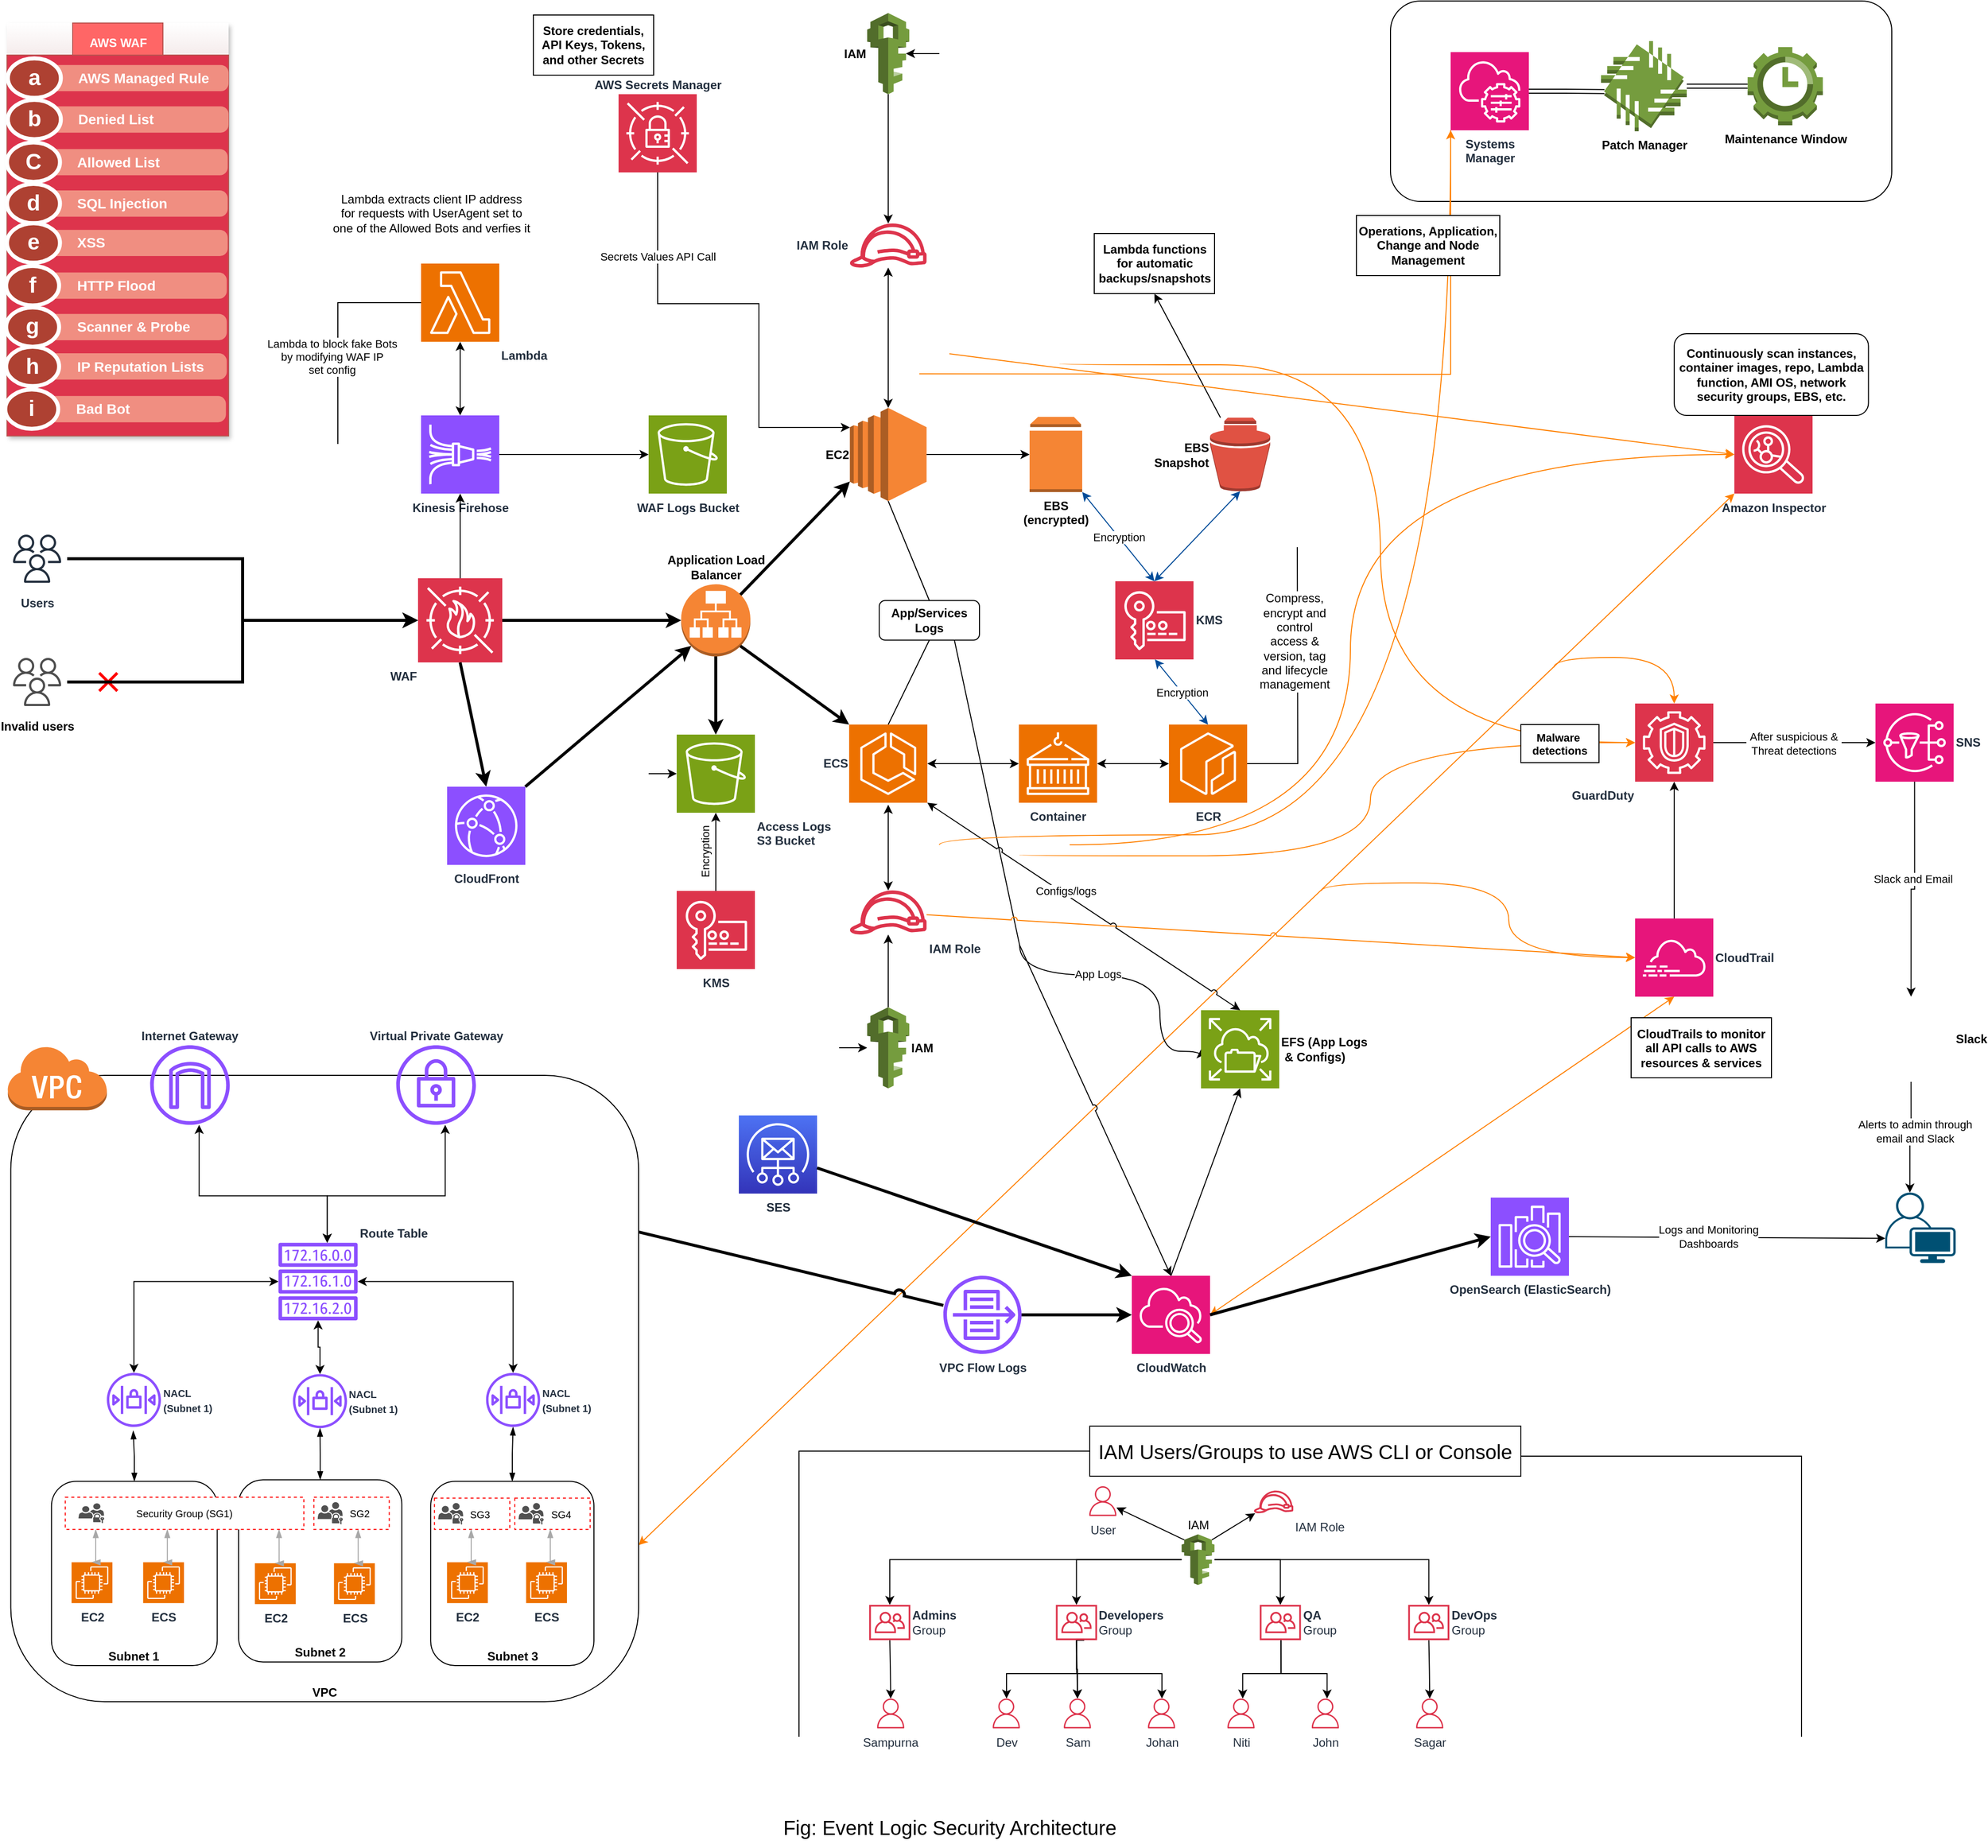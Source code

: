 <mxfile version="24.6.4" type="github">
  <diagram name="Page-1" id="A__zvCagF0eY3WS7tyB6">
    <mxGraphModel dx="1336" dy="2053" grid="0" gridSize="10" guides="1" tooltips="1" connect="1" arrows="1" fold="1" page="0" pageScale="1" pageWidth="1169" pageHeight="827" math="0" shadow="0">
      <root>
        <mxCell id="0" />
        <mxCell id="1" parent="0" />
        <mxCell id="0l8ly5xjkJDx8_FplQ_L-523" value="" style="rounded=1;whiteSpace=wrap;html=1;textShadow=0;" parent="1" vertex="1">
          <mxGeometry x="1440" y="-982" width="500" height="200" as="geometry" />
        </mxCell>
        <mxCell id="0l8ly5xjkJDx8_FplQ_L-272" style="rounded=0;orthogonalLoop=1;jettySize=auto;html=1;exitX=1;exitY=0.75;exitDx=0;exitDy=0;entryX=0;entryY=1;entryDx=0;entryDy=0;entryPerimeter=0;startArrow=classic;startFill=1;jumpStyle=arc;strokeColor=#FF8000;textShadow=0;" parent="1" source="0l8ly5xjkJDx8_FplQ_L-101" target="0l8ly5xjkJDx8_FplQ_L-269" edge="1">
          <mxGeometry relative="1" as="geometry">
            <mxPoint x="1400" y="-710" as="targetPoint" />
          </mxGeometry>
        </mxCell>
        <mxCell id="0l8ly5xjkJDx8_FplQ_L-275" style="rounded=0;orthogonalLoop=1;jettySize=auto;html=1;exitX=1;exitY=0.25;exitDx=0;exitDy=0;endArrow=none;endFill=0;jumpStyle=arc;strokeWidth=3;textShadow=0;" parent="1" source="0l8ly5xjkJDx8_FplQ_L-101" target="0l8ly5xjkJDx8_FplQ_L-273" edge="1">
          <mxGeometry relative="1" as="geometry" />
        </mxCell>
        <mxCell id="0l8ly5xjkJDx8_FplQ_L-200" value="&lt;b&gt;Users&lt;/b&gt;" style="sketch=0;outlineConnect=0;fontColor=#232F3E;gradientColor=none;strokeColor=#232F3E;fillColor=#ffffff;dashed=0;verticalLabelPosition=bottom;verticalAlign=top;align=center;html=1;fontSize=12;fontStyle=0;aspect=fixed;shape=mxgraph.aws4.resourceIcon;resIcon=mxgraph.aws4.users;textShadow=0;" parent="1" vertex="1">
          <mxGeometry x="60" y="-455.5" width="60" height="60" as="geometry" />
        </mxCell>
        <mxCell id="0l8ly5xjkJDx8_FplQ_L-201" value="&lt;b&gt;Invalid users&lt;/b&gt;" style="outlineConnect=0;dashed=0;verticalLabelPosition=bottom;verticalAlign=top;align=center;html=1;fontSize=12;fontStyle=0;aspect=fixed;shape=mxgraph.aws4.resourceIcon;resIcon=mxgraph.aws4.users;fillStyle=solid;strokeColor=#4D4D4D;textShadow=0;" parent="1" vertex="1">
          <mxGeometry x="60" y="-332.5" width="60" height="60" as="geometry" />
        </mxCell>
        <mxCell id="0l8ly5xjkJDx8_FplQ_L-210" style="edgeStyle=orthogonalEdgeStyle;rounded=0;orthogonalLoop=1;jettySize=auto;html=1;strokeWidth=3;textShadow=0;" parent="1" source="0l8ly5xjkJDx8_FplQ_L-202" target="0l8ly5xjkJDx8_FplQ_L-208" edge="1">
          <mxGeometry relative="1" as="geometry" />
        </mxCell>
        <mxCell id="0l8ly5xjkJDx8_FplQ_L-202" value="&lt;b&gt;WAF&lt;/b&gt;" style="sketch=0;points=[[0,0,0],[0.25,0,0],[0.5,0,0],[0.75,0,0],[1,0,0],[0,1,0],[0.25,1,0],[0.5,1,0],[0.75,1,0],[1,1,0],[0,0.25,0],[0,0.5,0],[0,0.75,0],[1,0.25,0],[1,0.5,0],[1,0.75,0]];outlineConnect=0;fontColor=#232F3E;fillColor=#DD344C;strokeColor=#ffffff;dashed=0;verticalLabelPosition=bottom;verticalAlign=top;align=right;html=1;fontSize=12;fontStyle=0;aspect=fixed;shape=mxgraph.aws4.resourceIcon;resIcon=mxgraph.aws4.waf;textShadow=0;labelPosition=left;" parent="1" vertex="1">
          <mxGeometry x="470" y="-406" width="84" height="84" as="geometry" />
        </mxCell>
        <mxCell id="0l8ly5xjkJDx8_FplQ_L-207" value="" style="shape=mxgraph.mockup.markup.redX;fillColor=#ff0000;html=1;shadow=0;whiteSpace=wrap;strokeColor=none;textShadow=0;" parent="1" vertex="1">
          <mxGeometry x="151" y="-312.5" width="20" height="20" as="geometry" />
        </mxCell>
        <mxCell id="0l8ly5xjkJDx8_FplQ_L-208" value="&lt;b&gt;Application Load&lt;/b&gt;&lt;div&gt;&lt;b&gt;Balancer&lt;/b&gt;&lt;/div&gt;" style="outlineConnect=0;dashed=0;verticalLabelPosition=top;verticalAlign=bottom;align=center;html=1;shape=mxgraph.aws3.application_load_balancer;fillColor=#F58534;gradientColor=none;labelPosition=center;textShadow=0;" parent="1" vertex="1">
          <mxGeometry x="732.5" y="-400" width="69" height="72" as="geometry" />
        </mxCell>
        <mxCell id="0l8ly5xjkJDx8_FplQ_L-254" style="edgeStyle=orthogonalEdgeStyle;rounded=0;orthogonalLoop=1;jettySize=auto;html=1;startArrow=classic;startFill=1;endArrow=none;endFill=0;textShadow=0;" parent="1" source="0l8ly5xjkJDx8_FplQ_L-214" edge="1">
          <mxGeometry relative="1" as="geometry">
            <mxPoint x="700" y="-211" as="targetPoint" />
          </mxGeometry>
        </mxCell>
        <mxCell id="0l8ly5xjkJDx8_FplQ_L-214" value="&lt;b&gt;Access Logs&lt;/b&gt;&lt;div&gt;&lt;b&gt;S3 Bucket&lt;/b&gt;&lt;/div&gt;" style="sketch=0;points=[[0,0,0],[0.25,0,0],[0.5,0,0],[0.75,0,0],[1,0,0],[0,1,0],[0.25,1,0],[0.5,1,0],[0.75,1,0],[1,1,0],[0,0.25,0],[0,0.5,0],[0,0.75,0],[1,0.25,0],[1,0.5,0],[1,0.75,0]];outlineConnect=0;fontColor=#232F3E;fillColor=#7AA116;strokeColor=#ffffff;dashed=0;verticalLabelPosition=bottom;verticalAlign=top;align=left;html=1;fontSize=12;fontStyle=0;aspect=fixed;shape=mxgraph.aws4.resourceIcon;resIcon=mxgraph.aws4.s3;labelPosition=right;textShadow=0;" parent="1" vertex="1">
          <mxGeometry x="728" y="-250" width="78" height="78" as="geometry" />
        </mxCell>
        <mxCell id="0l8ly5xjkJDx8_FplQ_L-216" style="edgeStyle=orthogonalEdgeStyle;rounded=0;orthogonalLoop=1;jettySize=auto;html=1;exitX=0.5;exitY=1;exitDx=0;exitDy=0;exitPerimeter=0;entryX=0.5;entryY=0;entryDx=0;entryDy=0;entryPerimeter=0;strokeWidth=3;textShadow=0;" parent="1" source="0l8ly5xjkJDx8_FplQ_L-208" target="0l8ly5xjkJDx8_FplQ_L-214" edge="1">
          <mxGeometry relative="1" as="geometry" />
        </mxCell>
        <mxCell id="0l8ly5xjkJDx8_FplQ_L-217" style="edgeStyle=orthogonalEdgeStyle;rounded=0;orthogonalLoop=1;jettySize=auto;html=1;entryX=0;entryY=0.5;entryDx=0;entryDy=0;entryPerimeter=0;strokeWidth=3;textShadow=0;" parent="1" source="0l8ly5xjkJDx8_FplQ_L-201" target="0l8ly5xjkJDx8_FplQ_L-202" edge="1">
          <mxGeometry relative="1" as="geometry" />
        </mxCell>
        <mxCell id="0l8ly5xjkJDx8_FplQ_L-218" style="edgeStyle=orthogonalEdgeStyle;rounded=0;orthogonalLoop=1;jettySize=auto;html=1;entryX=0;entryY=0.5;entryDx=0;entryDy=0;entryPerimeter=0;strokeWidth=3;textShadow=0;" parent="1" source="0l8ly5xjkJDx8_FplQ_L-200" target="0l8ly5xjkJDx8_FplQ_L-202" edge="1">
          <mxGeometry relative="1" as="geometry" />
        </mxCell>
        <mxCell id="0l8ly5xjkJDx8_FplQ_L-220" style="edgeStyle=orthogonalEdgeStyle;rounded=0;orthogonalLoop=1;jettySize=auto;html=1;exitX=0.5;exitY=1;exitDx=0;exitDy=0;exitPerimeter=0;entryX=0.5;entryY=0;entryDx=0;entryDy=0;entryPerimeter=0;endArrow=none;endFill=0;startArrow=classic;startFill=1;textShadow=0;" parent="1" source="0l8ly5xjkJDx8_FplQ_L-214" target="0l8ly5xjkJDx8_FplQ_L-271" edge="1">
          <mxGeometry relative="1" as="geometry">
            <mxPoint x="767" y="-100" as="targetPoint" />
          </mxGeometry>
        </mxCell>
        <mxCell id="0l8ly5xjkJDx8_FplQ_L-221" value="Encryption" style="edgeLabel;html=1;align=center;verticalAlign=middle;resizable=0;points=[];rotation=270;textShadow=0;" parent="0l8ly5xjkJDx8_FplQ_L-220" vertex="1" connectable="0">
          <mxGeometry x="-0.02" y="-5" relative="1" as="geometry">
            <mxPoint x="-6" y="1" as="offset" />
          </mxGeometry>
        </mxCell>
        <mxCell id="0l8ly5xjkJDx8_FplQ_L-256" style="rounded=0;orthogonalLoop=1;jettySize=auto;html=1;exitX=0.5;exitY=0;exitDx=0;exitDy=0;exitPerimeter=0;entryX=0.5;entryY=1;entryDx=0;entryDy=0;endArrow=none;endFill=0;textShadow=0;" parent="1" source="0l8ly5xjkJDx8_FplQ_L-222" target="0l8ly5xjkJDx8_FplQ_L-247" edge="1">
          <mxGeometry relative="1" as="geometry" />
        </mxCell>
        <mxCell id="0l8ly5xjkJDx8_FplQ_L-222" value="&lt;b&gt;ECS&lt;/b&gt;" style="sketch=0;points=[[0,0,0],[0.25,0,0],[0.5,0,0],[0.75,0,0],[1,0,0],[0,1,0],[0.25,1,0],[0.5,1,0],[0.75,1,0],[1,1,0],[0,0.25,0],[0,0.5,0],[0,0.75,0],[1,0.25,0],[1,0.5,0],[1,0.75,0]];outlineConnect=0;fontColor=#232F3E;fillColor=#ED7100;strokeColor=#ffffff;dashed=0;verticalLabelPosition=middle;verticalAlign=middle;align=right;html=1;fontSize=12;fontStyle=0;aspect=fixed;shape=mxgraph.aws4.resourceIcon;resIcon=mxgraph.aws4.ecs;labelPosition=left;textShadow=0;" parent="1" vertex="1">
          <mxGeometry x="900" y="-260" width="78" height="78" as="geometry" />
        </mxCell>
        <mxCell id="0l8ly5xjkJDx8_FplQ_L-223" style="rounded=0;orthogonalLoop=1;jettySize=auto;html=1;exitX=0.855;exitY=0.855;exitDx=0;exitDy=0;exitPerimeter=0;entryX=0;entryY=0;entryDx=0;entryDy=0;entryPerimeter=0;strokeWidth=3;textShadow=0;" parent="1" source="0l8ly5xjkJDx8_FplQ_L-208" target="0l8ly5xjkJDx8_FplQ_L-222" edge="1">
          <mxGeometry relative="1" as="geometry" />
        </mxCell>
        <mxCell id="0l8ly5xjkJDx8_FplQ_L-251" style="edgeStyle=orthogonalEdgeStyle;rounded=0;orthogonalLoop=1;jettySize=auto;html=1;exitX=0.5;exitY=0;exitDx=0;exitDy=0;exitPerimeter=0;startArrow=classic;startFill=1;textShadow=0;" parent="1" source="0l8ly5xjkJDx8_FplQ_L-224" target="0l8ly5xjkJDx8_FplQ_L-232" edge="1">
          <mxGeometry relative="1" as="geometry" />
        </mxCell>
        <mxCell id="0l8ly5xjkJDx8_FplQ_L-257" style="rounded=0;orthogonalLoop=1;jettySize=auto;html=1;exitX=0.5;exitY=1;exitDx=0;exitDy=0;exitPerimeter=0;entryX=0.5;entryY=0;entryDx=0;entryDy=0;endArrow=none;endFill=0;textShadow=0;" parent="1" source="0l8ly5xjkJDx8_FplQ_L-224" target="0l8ly5xjkJDx8_FplQ_L-247" edge="1">
          <mxGeometry relative="1" as="geometry" />
        </mxCell>
        <mxCell id="0l8ly5xjkJDx8_FplQ_L-224" value="&lt;b&gt;EC2&lt;/b&gt;" style="outlineConnect=0;dashed=0;verticalLabelPosition=middle;verticalAlign=middle;align=right;html=1;shape=mxgraph.aws3.ec2;fillColor=#F58534;gradientColor=none;labelPosition=left;textShadow=0;" parent="1" vertex="1">
          <mxGeometry x="900.75" y="-576" width="76.5" height="93" as="geometry" />
        </mxCell>
        <mxCell id="0l8ly5xjkJDx8_FplQ_L-226" style="rounded=0;orthogonalLoop=1;jettySize=auto;html=1;exitX=0.855;exitY=0.145;exitDx=0;exitDy=0;exitPerimeter=0;entryX=0;entryY=0.79;entryDx=0;entryDy=0;entryPerimeter=0;strokeWidth=3;textShadow=0;" parent="1" source="0l8ly5xjkJDx8_FplQ_L-208" target="0l8ly5xjkJDx8_FplQ_L-224" edge="1">
          <mxGeometry relative="1" as="geometry" />
        </mxCell>
        <mxCell id="0l8ly5xjkJDx8_FplQ_L-522" style="edgeStyle=orthogonalEdgeStyle;rounded=0;orthogonalLoop=1;jettySize=auto;html=1;exitX=0.92;exitY=0.5;exitDx=0;exitDy=0;exitPerimeter=0;endArrow=none;endFill=0;startArrow=classic;startFill=1;textShadow=0;" parent="1" source="0l8ly5xjkJDx8_FplQ_L-227" edge="1">
          <mxGeometry relative="1" as="geometry">
            <mxPoint x="990" y="-929.889" as="targetPoint" />
          </mxGeometry>
        </mxCell>
        <mxCell id="0l8ly5xjkJDx8_FplQ_L-227" value="&lt;b&gt;IAM&lt;/b&gt;" style="outlineConnect=0;dashed=0;verticalLabelPosition=middle;verticalAlign=middle;align=right;html=1;shape=mxgraph.aws3.iam;fillColor=#759C3E;gradientColor=none;labelPosition=left;textShadow=0;" parent="1" vertex="1">
          <mxGeometry x="918" y="-970" width="42" height="81" as="geometry" />
        </mxCell>
        <mxCell id="0l8ly5xjkJDx8_FplQ_L-231" style="edgeStyle=orthogonalEdgeStyle;rounded=0;orthogonalLoop=1;jettySize=auto;html=1;exitX=0.5;exitY=0;exitDx=0;exitDy=0;exitPerimeter=0;textShadow=0;" parent="1" source="0l8ly5xjkJDx8_FplQ_L-228" target="0l8ly5xjkJDx8_FplQ_L-229" edge="1">
          <mxGeometry relative="1" as="geometry" />
        </mxCell>
        <mxCell id="0l8ly5xjkJDx8_FplQ_L-249" style="edgeStyle=orthogonalEdgeStyle;rounded=0;orthogonalLoop=1;jettySize=auto;html=1;startArrow=classic;startFill=1;endArrow=none;endFill=0;textShadow=0;" parent="1" source="0l8ly5xjkJDx8_FplQ_L-228" edge="1">
          <mxGeometry relative="1" as="geometry">
            <mxPoint x="890" y="62.5" as="targetPoint" />
          </mxGeometry>
        </mxCell>
        <mxCell id="0l8ly5xjkJDx8_FplQ_L-228" value="&lt;b&gt;IAM&lt;/b&gt;" style="outlineConnect=0;dashed=0;verticalLabelPosition=middle;verticalAlign=middle;align=left;html=1;shape=mxgraph.aws3.iam;fillColor=#759C3E;gradientColor=none;labelPosition=right;textShadow=0;" parent="1" vertex="1">
          <mxGeometry x="918" y="22" width="42" height="81" as="geometry" />
        </mxCell>
        <mxCell id="0l8ly5xjkJDx8_FplQ_L-250" style="edgeStyle=orthogonalEdgeStyle;rounded=0;orthogonalLoop=1;jettySize=auto;html=1;startArrow=classic;startFill=1;textShadow=0;" parent="1" source="0l8ly5xjkJDx8_FplQ_L-229" edge="1">
          <mxGeometry relative="1" as="geometry">
            <mxPoint x="939" y="-180" as="targetPoint" />
          </mxGeometry>
        </mxCell>
        <mxCell id="0l8ly5xjkJDx8_FplQ_L-229" value="&lt;b&gt;IAM Role&lt;/b&gt;" style="sketch=0;outlineConnect=0;fontColor=#232F3E;gradientColor=none;fillColor=#DD344C;strokeColor=none;dashed=0;verticalLabelPosition=bottom;verticalAlign=top;align=left;html=1;fontSize=12;fontStyle=0;aspect=fixed;pointerEvents=1;shape=mxgraph.aws4.role;labelPosition=right;textShadow=0;" parent="1" vertex="1">
          <mxGeometry x="900" y="-94.5" width="78" height="44" as="geometry" />
        </mxCell>
        <mxCell id="0l8ly5xjkJDx8_FplQ_L-232" value="&lt;b&gt;IAM Role&lt;/b&gt;" style="sketch=0;outlineConnect=0;fontColor=#232F3E;gradientColor=none;fillColor=#DD344C;strokeColor=none;dashed=0;verticalLabelPosition=middle;verticalAlign=middle;align=right;html=1;fontSize=12;fontStyle=0;aspect=fixed;pointerEvents=1;shape=mxgraph.aws4.role;labelPosition=left;textShadow=0;" parent="1" vertex="1">
          <mxGeometry x="900" y="-760" width="78" height="44" as="geometry" />
        </mxCell>
        <mxCell id="0l8ly5xjkJDx8_FplQ_L-235" value="&lt;b&gt;EBS&lt;/b&gt;&lt;div&gt;&lt;b&gt;(encrypted)&lt;/b&gt;&lt;/div&gt;" style="outlineConnect=0;dashed=0;verticalLabelPosition=bottom;verticalAlign=top;align=center;html=1;shape=mxgraph.aws3.volume;fillColor=#F58534;gradientColor=none;textShadow=0;" parent="1" vertex="1">
          <mxGeometry x="1080" y="-567" width="52.5" height="75" as="geometry" />
        </mxCell>
        <mxCell id="0l8ly5xjkJDx8_FplQ_L-238" style="edgeStyle=orthogonalEdgeStyle;rounded=0;orthogonalLoop=1;jettySize=auto;html=1;exitX=1;exitY=0.5;exitDx=0;exitDy=0;exitPerimeter=0;entryX=0;entryY=0.5;entryDx=0;entryDy=0;entryPerimeter=0;textShadow=0;startArrow=classic;startFill=1;" parent="1" source="ttoME-h_bFhF7Dcu2_b5-12" target="ttoME-h_bFhF7Dcu2_b5-7" edge="1">
          <mxGeometry relative="1" as="geometry">
            <mxPoint x="1080" y="-221" as="targetPoint" />
          </mxGeometry>
        </mxCell>
        <mxCell id="0l8ly5xjkJDx8_FplQ_L-239" value="Encryption" style="rounded=0;orthogonalLoop=1;jettySize=auto;html=1;entryX=0.5;entryY=0;entryDx=0;entryDy=0;entryPerimeter=0;startArrow=classic;startFill=1;strokeColor=#004C99;textShadow=0;" parent="1" target="ttoME-h_bFhF7Dcu2_b5-7" edge="1">
          <mxGeometry relative="1" as="geometry">
            <mxPoint x="1205" y="-325" as="sourcePoint" />
            <mxPoint x="1131.45" y="-251" as="targetPoint" />
          </mxGeometry>
        </mxCell>
        <mxCell id="0l8ly5xjkJDx8_FplQ_L-240" value="Encryption" style="rounded=0;orthogonalLoop=1;jettySize=auto;html=1;exitX=0.5;exitY=0;exitDx=0;exitDy=0;exitPerimeter=0;entryX=1;entryY=1;entryDx=0;entryDy=0;entryPerimeter=0;startArrow=classic;startFill=1;strokeColor=#004C99;textShadow=0;" parent="1" source="0l8ly5xjkJDx8_FplQ_L-270" target="0l8ly5xjkJDx8_FplQ_L-235" edge="1">
          <mxGeometry relative="1" as="geometry">
            <mxPoint x="1208.25" y="-410.5" as="sourcePoint" />
          </mxGeometry>
        </mxCell>
        <mxCell id="0l8ly5xjkJDx8_FplQ_L-241" style="edgeStyle=orthogonalEdgeStyle;rounded=0;orthogonalLoop=1;jettySize=auto;html=1;exitX=1;exitY=0.5;exitDx=0;exitDy=0;exitPerimeter=0;entryX=0;entryY=0.5;entryDx=0;entryDy=0;entryPerimeter=0;textShadow=0;" parent="1" source="0l8ly5xjkJDx8_FplQ_L-224" target="0l8ly5xjkJDx8_FplQ_L-235" edge="1">
          <mxGeometry relative="1" as="geometry" />
        </mxCell>
        <mxCell id="0l8ly5xjkJDx8_FplQ_L-521" style="rounded=0;orthogonalLoop=1;jettySize=auto;html=1;entryX=0.5;entryY=1;entryDx=0;entryDy=0;textShadow=0;" parent="1" source="0l8ly5xjkJDx8_FplQ_L-242" target="0l8ly5xjkJDx8_FplQ_L-466" edge="1">
          <mxGeometry relative="1" as="geometry" />
        </mxCell>
        <mxCell id="0l8ly5xjkJDx8_FplQ_L-242" value="&lt;b&gt;EBS&lt;/b&gt;&lt;div&gt;&lt;b&gt;Snapshot&lt;/b&gt;&lt;/div&gt;" style="outlineConnect=0;dashed=0;verticalLabelPosition=middle;verticalAlign=middle;align=right;html=1;shape=mxgraph.aws3.snapshot;fillColor=#E05243;gradientColor=none;labelPosition=left;textShadow=0;" parent="1" vertex="1">
          <mxGeometry x="1260" y="-566.25" width="60" height="73.5" as="geometry" />
        </mxCell>
        <mxCell id="0l8ly5xjkJDx8_FplQ_L-244" style="rounded=0;orthogonalLoop=1;jettySize=auto;html=1;exitX=0.5;exitY=0;exitDx=0;exitDy=0;exitPerimeter=0;entryX=0.5;entryY=1;entryDx=0;entryDy=0;entryPerimeter=0;startArrow=classic;startFill=1;strokeColor=#004C99;textShadow=0;" parent="1" source="0l8ly5xjkJDx8_FplQ_L-270" target="0l8ly5xjkJDx8_FplQ_L-242" edge="1">
          <mxGeometry relative="1" as="geometry">
            <mxPoint x="1208.25" y="-410.5" as="sourcePoint" />
          </mxGeometry>
        </mxCell>
        <mxCell id="0l8ly5xjkJDx8_FplQ_L-247" value="&lt;b&gt;App/Services Logs&lt;/b&gt;" style="rounded=1;whiteSpace=wrap;html=1;textShadow=0;" parent="1" vertex="1">
          <mxGeometry x="930" y="-383.75" width="100" height="39.5" as="geometry" />
        </mxCell>
        <mxCell id="0l8ly5xjkJDx8_FplQ_L-277" style="rounded=0;orthogonalLoop=1;jettySize=auto;html=1;exitX=0.5;exitY=0;exitDx=0;exitDy=0;exitPerimeter=0;entryX=0.5;entryY=1;entryDx=0;entryDy=0;entryPerimeter=0;textShadow=0;" parent="1" source="0l8ly5xjkJDx8_FplQ_L-284" target="0l8ly5xjkJDx8_FplQ_L-532" edge="1">
          <mxGeometry relative="1" as="geometry">
            <mxPoint x="1218.875" y="253.5" as="sourcePoint" />
            <mxPoint x="1269.111" y="113" as="targetPoint" />
          </mxGeometry>
        </mxCell>
        <mxCell id="0l8ly5xjkJDx8_FplQ_L-252" style="edgeStyle=orthogonalEdgeStyle;rounded=0;orthogonalLoop=1;jettySize=auto;html=1;entryX=0.5;entryY=1;entryDx=0;entryDy=0;entryPerimeter=0;startArrow=classic;startFill=1;endArrow=none;endFill=0;textShadow=0;" parent="1" source="0l8ly5xjkJDx8_FplQ_L-232" target="0l8ly5xjkJDx8_FplQ_L-227" edge="1">
          <mxGeometry relative="1" as="geometry" />
        </mxCell>
        <mxCell id="0l8ly5xjkJDx8_FplQ_L-255" style="rounded=0;orthogonalLoop=1;jettySize=auto;html=1;exitX=0.75;exitY=1;exitDx=0;exitDy=0;entryX=0.5;entryY=0;entryDx=0;entryDy=0;entryPerimeter=0;jumpStyle=arc;textShadow=0;" parent="1" source="0l8ly5xjkJDx8_FplQ_L-247" target="0l8ly5xjkJDx8_FplQ_L-284" edge="1">
          <mxGeometry relative="1" as="geometry">
            <mxPoint x="1218.875" y="253.5" as="targetPoint" />
            <Array as="points">
              <mxPoint x="1070" y="-40" />
            </Array>
          </mxGeometry>
        </mxCell>
        <mxCell id="0l8ly5xjkJDx8_FplQ_L-421" style="rounded=0;orthogonalLoop=1;jettySize=auto;html=1;exitX=0;exitY=0.5;exitDx=0;exitDy=0;exitPerimeter=0;endArrow=none;endFill=0;startArrow=classic;startFill=1;edgeStyle=orthogonalEdgeStyle;curved=1;textShadow=0;" parent="1" source="0l8ly5xjkJDx8_FplQ_L-532" edge="1">
          <mxGeometry relative="1" as="geometry">
            <mxPoint x="1070" y="-40" as="targetPoint" />
            <mxPoint x="1252.68" y="66.5" as="sourcePoint" />
            <Array as="points">
              <mxPoint x="1251" y="66" />
              <mxPoint x="1210" y="66" />
              <mxPoint x="1210" y="-10" />
              <mxPoint x="1070" y="-10" />
            </Array>
          </mxGeometry>
        </mxCell>
        <mxCell id="0l8ly5xjkJDx8_FplQ_L-422" value="App Logs" style="edgeLabel;html=1;align=center;verticalAlign=middle;resizable=0;points=[];textShadow=0;" parent="0l8ly5xjkJDx8_FplQ_L-421" vertex="1" connectable="0">
          <mxGeometry x="0.263" y="-1" relative="1" as="geometry">
            <mxPoint x="1" as="offset" />
          </mxGeometry>
        </mxCell>
        <mxCell id="0l8ly5xjkJDx8_FplQ_L-262" style="rounded=0;orthogonalLoop=1;jettySize=auto;html=1;entryX=0;entryY=0.5;entryDx=0;entryDy=0;entryPerimeter=0;jumpStyle=arc;strokeColor=#FF8000;textShadow=0;" parent="1" source="0l8ly5xjkJDx8_FplQ_L-229" target="0l8ly5xjkJDx8_FplQ_L-285" edge="1">
          <mxGeometry relative="1" as="geometry">
            <mxPoint x="1590.75" y="-53.5" as="targetPoint" />
          </mxGeometry>
        </mxCell>
        <mxCell id="0l8ly5xjkJDx8_FplQ_L-263" value="&lt;b&gt;GuardDuty&lt;/b&gt;" style="sketch=0;points=[[0,0,0],[0.25,0,0],[0.5,0,0],[0.75,0,0],[1,0,0],[0,1,0],[0.25,1,0],[0.5,1,0],[0.75,1,0],[1,1,0],[0,0.25,0],[0,0.5,0],[0,0.75,0],[1,0.25,0],[1,0.5,0],[1,0.75,0]];outlineConnect=0;fontColor=#232F3E;fillColor=#DD344C;strokeColor=#ffffff;dashed=0;verticalLabelPosition=bottom;verticalAlign=top;align=right;html=1;fontSize=12;fontStyle=0;aspect=fixed;shape=mxgraph.aws4.resourceIcon;resIcon=mxgraph.aws4.guardduty;labelPosition=left;textShadow=0;" parent="1" vertex="1">
          <mxGeometry x="1684" y="-281" width="78" height="78" as="geometry" />
        </mxCell>
        <mxCell id="0l8ly5xjkJDx8_FplQ_L-264" style="rounded=0;orthogonalLoop=1;jettySize=auto;html=1;exitX=0.5;exitY=0;exitDx=0;exitDy=0;exitPerimeter=0;entryX=0.5;entryY=1;entryDx=0;entryDy=0;entryPerimeter=0;textShadow=0;" parent="1" source="0l8ly5xjkJDx8_FplQ_L-285" target="0l8ly5xjkJDx8_FplQ_L-263" edge="1">
          <mxGeometry relative="1" as="geometry">
            <mxPoint x="1723" y="-74" as="sourcePoint" />
          </mxGeometry>
        </mxCell>
        <mxCell id="0l8ly5xjkJDx8_FplQ_L-280" style="edgeStyle=orthogonalEdgeStyle;rounded=0;orthogonalLoop=1;jettySize=auto;html=1;entryX=0.5;entryY=0;entryDx=0;entryDy=0;exitX=0.5;exitY=1;exitDx=0;exitDy=0;exitPerimeter=0;textShadow=0;" parent="1" source="0l8ly5xjkJDx8_FplQ_L-281" target="0l8ly5xjkJDx8_FplQ_L-279" edge="1">
          <mxGeometry relative="1" as="geometry">
            <mxPoint x="1959.3" y="-228.75" as="sourcePoint" />
          </mxGeometry>
        </mxCell>
        <mxCell id="0l8ly5xjkJDx8_FplQ_L-294" value="Slack and Email" style="edgeLabel;html=1;align=center;verticalAlign=middle;resizable=0;points=[];textShadow=0;" parent="0l8ly5xjkJDx8_FplQ_L-280" vertex="1" connectable="0">
          <mxGeometry x="-0.11" y="-2" relative="1" as="geometry">
            <mxPoint as="offset" />
          </mxGeometry>
        </mxCell>
        <mxCell id="0l8ly5xjkJDx8_FplQ_L-266" style="edgeStyle=orthogonalEdgeStyle;rounded=0;orthogonalLoop=1;jettySize=auto;html=1;entryX=0;entryY=0.5;entryDx=0;entryDy=0;entryPerimeter=0;textShadow=0;" parent="1" source="0l8ly5xjkJDx8_FplQ_L-263" target="0l8ly5xjkJDx8_FplQ_L-281" edge="1">
          <mxGeometry relative="1" as="geometry">
            <mxPoint x="1921" y="-268.53" as="targetPoint" />
          </mxGeometry>
        </mxCell>
        <mxCell id="0l8ly5xjkJDx8_FplQ_L-452" value="&amp;nbsp;After suspicious &amp;amp;&amp;nbsp;&lt;div&gt;Threat detections&lt;/div&gt;" style="edgeLabel;html=1;align=center;verticalAlign=middle;resizable=0;points=[];textShadow=0;" parent="0l8ly5xjkJDx8_FplQ_L-266" vertex="1" connectable="0">
          <mxGeometry x="-0.018" y="-1" relative="1" as="geometry">
            <mxPoint as="offset" />
          </mxGeometry>
        </mxCell>
        <mxCell id="0l8ly5xjkJDx8_FplQ_L-267" value="&lt;b&gt;Systems&lt;/b&gt;&lt;div&gt;&lt;b&gt;Manager&lt;/b&gt;&lt;/div&gt;" style="sketch=0;points=[[0,0,0],[0.25,0,0],[0.5,0,0],[0.75,0,0],[1,0,0],[0,1,0],[0.25,1,0],[0.5,1,0],[0.75,1,0],[1,1,0],[0,0.25,0],[0,0.5,0],[0,0.75,0],[1,0.25,0],[1,0.5,0],[1,0.75,0]];points=[[0,0,0],[0.25,0,0],[0.5,0,0],[0.75,0,0],[1,0,0],[0,1,0],[0.25,1,0],[0.5,1,0],[0.75,1,0],[1,1,0],[0,0.25,0],[0,0.5,0],[0,0.75,0],[1,0.25,0],[1,0.5,0],[1,0.75,0]];outlineConnect=0;fontColor=#232F3E;fillColor=#E7157B;strokeColor=#ffffff;dashed=0;verticalLabelPosition=bottom;verticalAlign=top;align=center;html=1;fontSize=12;fontStyle=0;aspect=fixed;shape=mxgraph.aws4.resourceIcon;resIcon=mxgraph.aws4.systems_manager;labelPosition=center;textShadow=0;" parent="1" vertex="1">
          <mxGeometry x="1500" y="-931" width="78" height="78" as="geometry" />
        </mxCell>
        <mxCell id="0l8ly5xjkJDx8_FplQ_L-455" style="rounded=0;orthogonalLoop=1;jettySize=auto;html=1;endArrow=none;endFill=0;startArrow=classic;startFill=1;exitX=0;exitY=0.5;exitDx=0;exitDy=0;exitPerimeter=0;strokeColor=#FF8000;edgeStyle=orthogonalEdgeStyle;curved=1;textShadow=0;" parent="1" source="0l8ly5xjkJDx8_FplQ_L-269" edge="1">
          <mxGeometry relative="1" as="geometry">
            <mxPoint x="1120" y="-140" as="targetPoint" />
            <Array as="points">
              <mxPoint x="1400" y="-530" />
              <mxPoint x="1400" y="-140" />
            </Array>
          </mxGeometry>
        </mxCell>
        <mxCell id="0l8ly5xjkJDx8_FplQ_L-269" value="&lt;b&gt;Amazon Inspector&lt;/b&gt;" style="sketch=0;points=[[0,0,0],[0.25,0,0],[0.5,0,0],[0.75,0,0],[1,0,0],[0,1,0],[0.25,1,0],[0.5,1,0],[0.75,1,0],[1,1,0],[0,0.25,0],[0,0.5,0],[0,0.75,0],[1,0.25,0],[1,0.5,0],[1,0.75,0]];outlineConnect=0;fontColor=#232F3E;fillColor=#DD344C;strokeColor=#ffffff;dashed=0;verticalLabelPosition=bottom;verticalAlign=top;align=center;html=1;fontSize=12;fontStyle=0;aspect=fixed;shape=mxgraph.aws4.resourceIcon;resIcon=mxgraph.aws4.inspector;textShadow=0;" parent="1" vertex="1">
          <mxGeometry x="1783" y="-568.5" width="78" height="78" as="geometry" />
        </mxCell>
        <mxCell id="0l8ly5xjkJDx8_FplQ_L-270" value="&lt;b&gt;KMS&lt;/b&gt;" style="sketch=0;points=[[0,0,0],[0.25,0,0],[0.5,0,0],[0.75,0,0],[1,0,0],[0,1,0],[0.25,1,0],[0.5,1,0],[0.75,1,0],[1,1,0],[0,0.25,0],[0,0.5,0],[0,0.75,0],[1,0.25,0],[1,0.5,0],[1,0.75,0]];outlineConnect=0;fontColor=#232F3E;fillColor=#DD344C;strokeColor=#ffffff;dashed=0;verticalLabelPosition=middle;verticalAlign=middle;align=left;html=1;fontSize=12;fontStyle=0;aspect=fixed;shape=mxgraph.aws4.resourceIcon;resIcon=mxgraph.aws4.key_management_service;labelPosition=right;textShadow=0;" parent="1" vertex="1">
          <mxGeometry x="1165.5" y="-403" width="78" height="78" as="geometry" />
        </mxCell>
        <mxCell id="0l8ly5xjkJDx8_FplQ_L-271" value="&lt;b&gt;KMS&lt;/b&gt;" style="sketch=0;points=[[0,0,0],[0.25,0,0],[0.5,0,0],[0.75,0,0],[1,0,0],[0,1,0],[0.25,1,0],[0.5,1,0],[0.75,1,0],[1,1,0],[0,0.25,0],[0,0.5,0],[0,0.75,0],[1,0.25,0],[1,0.5,0],[1,0.75,0]];outlineConnect=0;fontColor=#232F3E;fillColor=#DD344C;strokeColor=#ffffff;dashed=0;verticalLabelPosition=bottom;verticalAlign=top;align=center;html=1;fontSize=12;fontStyle=0;aspect=fixed;shape=mxgraph.aws4.resourceIcon;resIcon=mxgraph.aws4.key_management_service;textShadow=0;" parent="1" vertex="1">
          <mxGeometry x="728" y="-94" width="78" height="78" as="geometry" />
        </mxCell>
        <mxCell id="0l8ly5xjkJDx8_FplQ_L-273" value="&lt;b&gt;VPC Flow Logs&lt;/b&gt;" style="sketch=0;outlineConnect=0;fontColor=#232F3E;gradientColor=none;fillColor=#8C4FFF;strokeColor=none;dashed=0;verticalLabelPosition=bottom;verticalAlign=top;align=center;html=1;fontSize=12;fontStyle=0;aspect=fixed;pointerEvents=1;shape=mxgraph.aws4.flow_logs;textShadow=0;" parent="1" vertex="1">
          <mxGeometry x="994" y="290" width="78" height="78" as="geometry" />
        </mxCell>
        <mxCell id="0l8ly5xjkJDx8_FplQ_L-274" style="edgeStyle=orthogonalEdgeStyle;rounded=0;orthogonalLoop=1;jettySize=auto;html=1;entryX=0;entryY=0.5;entryDx=0;entryDy=0;entryPerimeter=0;strokeWidth=3;textShadow=0;" parent="1" source="0l8ly5xjkJDx8_FplQ_L-273" target="0l8ly5xjkJDx8_FplQ_L-284" edge="1">
          <mxGeometry relative="1" as="geometry">
            <mxPoint x="1190.25" y="329" as="targetPoint" />
          </mxGeometry>
        </mxCell>
        <mxCell id="0l8ly5xjkJDx8_FplQ_L-276" style="rounded=0;orthogonalLoop=1;jettySize=auto;html=1;exitX=1;exitY=0.5;exitDx=0;exitDy=0;exitPerimeter=0;entryX=0.5;entryY=1;entryDx=0;entryDy=0;entryPerimeter=0;startArrow=classic;startFill=1;textShadow=0;strokeColor=#FF8000;" parent="1" source="0l8ly5xjkJDx8_FplQ_L-284" target="0l8ly5xjkJDx8_FplQ_L-285" edge="1">
          <mxGeometry relative="1" as="geometry">
            <mxPoint x="1251.875" y="300" as="sourcePoint" />
            <mxPoint x="1629" y="-7" as="targetPoint" />
          </mxGeometry>
        </mxCell>
        <mxCell id="0l8ly5xjkJDx8_FplQ_L-278" style="rounded=0;orthogonalLoop=1;jettySize=auto;html=1;exitX=1;exitY=1;exitDx=0;exitDy=0;exitPerimeter=0;entryX=0.5;entryY=0;entryDx=0;entryDy=0;entryPerimeter=0;startArrow=classic;startFill=1;jumpStyle=arc;textShadow=0;" parent="1" source="0l8ly5xjkJDx8_FplQ_L-222" target="0l8ly5xjkJDx8_FplQ_L-532" edge="1">
          <mxGeometry relative="1" as="geometry">
            <mxPoint x="1281.75" y="20" as="targetPoint" />
          </mxGeometry>
        </mxCell>
        <mxCell id="0l8ly5xjkJDx8_FplQ_L-453" value="Configs/logs" style="edgeLabel;html=1;align=center;verticalAlign=middle;resizable=0;points=[];textShadow=0;" parent="0l8ly5xjkJDx8_FplQ_L-278" vertex="1" connectable="0">
          <mxGeometry x="-0.129" y="3" relative="1" as="geometry">
            <mxPoint as="offset" />
          </mxGeometry>
        </mxCell>
        <mxCell id="0l8ly5xjkJDx8_FplQ_L-279" value="&lt;b&gt;Slack&lt;/b&gt;" style="shape=image;html=1;verticalAlign=middle;verticalLabelPosition=middle;labelBackgroundColor=#ffffff;imageAspect=0;aspect=fixed;image=https://cdn2.iconfinder.com/data/icons/social-media-2285/512/1_Slack_colored_svg-128.png;labelPosition=right;align=left;textShadow=0;" parent="1" vertex="1">
          <mxGeometry x="1916.75" y="11.5" width="85" height="85" as="geometry" />
        </mxCell>
        <mxCell id="0l8ly5xjkJDx8_FplQ_L-281" value="&lt;b&gt;SNS&lt;/b&gt;" style="sketch=0;points=[[0,0,0],[0.25,0,0],[0.5,0,0],[0.75,0,0],[1,0,0],[0,1,0],[0.25,1,0],[0.5,1,0],[0.75,1,0],[1,1,0],[0,0.25,0],[0,0.5,0],[0,0.75,0],[1,0.25,0],[1,0.5,0],[1,0.75,0]];outlineConnect=0;fontColor=#232F3E;fillColor=#E7157B;strokeColor=#ffffff;dashed=0;verticalLabelPosition=middle;verticalAlign=middle;align=left;html=1;fontSize=12;fontStyle=0;aspect=fixed;shape=mxgraph.aws4.resourceIcon;resIcon=mxgraph.aws4.sns;labelPosition=right;textShadow=0;" parent="1" vertex="1">
          <mxGeometry x="1923.75" y="-281" width="78" height="78" as="geometry" />
        </mxCell>
        <mxCell id="0l8ly5xjkJDx8_FplQ_L-284" value="&lt;b&gt;CloudWatch&lt;/b&gt;" style="sketch=0;points=[[0,0,0],[0.25,0,0],[0.5,0,0],[0.75,0,0],[1,0,0],[0,1,0],[0.25,1,0],[0.5,1,0],[0.75,1,0],[1,1,0],[0,0.25,0],[0,0.5,0],[0,0.75,0],[1,0.25,0],[1,0.5,0],[1,0.75,0]];points=[[0,0,0],[0.25,0,0],[0.5,0,0],[0.75,0,0],[1,0,0],[0,1,0],[0.25,1,0],[0.5,1,0],[0.75,1,0],[1,1,0],[0,0.25,0],[0,0.5,0],[0,0.75,0],[1,0.25,0],[1,0.5,0],[1,0.75,0]];outlineConnect=0;fontColor=#232F3E;fillColor=#E7157B;strokeColor=#ffffff;dashed=0;verticalLabelPosition=bottom;verticalAlign=top;align=center;html=1;fontSize=12;fontStyle=0;aspect=fixed;shape=mxgraph.aws4.resourceIcon;resIcon=mxgraph.aws4.cloudwatch_2;textShadow=0;" parent="1" vertex="1">
          <mxGeometry x="1182" y="290" width="78" height="78" as="geometry" />
        </mxCell>
        <mxCell id="0l8ly5xjkJDx8_FplQ_L-285" value="&lt;b&gt;CloudTrail&lt;/b&gt;" style="sketch=0;points=[[0,0,0],[0.25,0,0],[0.5,0,0],[0.75,0,0],[1,0,0],[0,1,0],[0.25,1,0],[0.5,1,0],[0.75,1,0],[1,1,0],[0,0.25,0],[0,0.5,0],[0,0.75,0],[1,0.25,0],[1,0.5,0],[1,0.75,0]];points=[[0,0,0],[0.25,0,0],[0.5,0,0],[0.75,0,0],[1,0,0],[0,1,0],[0.25,1,0],[0.5,1,0],[0.75,1,0],[1,1,0],[0,0.25,0],[0,0.5,0],[0,0.75,0],[1,0.25,0],[1,0.5,0],[1,0.75,0]];outlineConnect=0;fontColor=#232F3E;fillColor=#E7157B;strokeColor=#ffffff;dashed=0;verticalLabelPosition=middle;verticalAlign=middle;align=left;html=1;fontSize=12;fontStyle=0;aspect=fixed;shape=mxgraph.aws4.resourceIcon;resIcon=mxgraph.aws4.cloudtrail;labelPosition=right;textShadow=0;" parent="1" vertex="1">
          <mxGeometry x="1684" y="-66.5" width="78" height="78" as="geometry" />
        </mxCell>
        <mxCell id="0l8ly5xjkJDx8_FplQ_L-286" value="&lt;b&gt;OpenSearch (ElasticSearch)&lt;/b&gt;" style="sketch=0;points=[[0,0,0],[0.25,0,0],[0.5,0,0],[0.75,0,0],[1,0,0],[0,1,0],[0.25,1,0],[0.5,1,0],[0.75,1,0],[1,1,0],[0,0.25,0],[0,0.5,0],[0,0.75,0],[1,0.25,0],[1,0.5,0],[1,0.75,0]];outlineConnect=0;fontColor=#232F3E;fillColor=#8C4FFF;strokeColor=#ffffff;dashed=0;verticalLabelPosition=bottom;verticalAlign=top;align=center;html=1;fontSize=12;fontStyle=0;aspect=fixed;shape=mxgraph.aws4.resourceIcon;resIcon=mxgraph.aws4.elasticsearch_service;textShadow=0;" parent="1" vertex="1">
          <mxGeometry x="1540" y="212" width="78" height="78" as="geometry" />
        </mxCell>
        <mxCell id="0l8ly5xjkJDx8_FplQ_L-287" style="rounded=0;orthogonalLoop=1;jettySize=auto;html=1;exitX=1;exitY=0.5;exitDx=0;exitDy=0;exitPerimeter=0;entryX=0;entryY=0.5;entryDx=0;entryDy=0;entryPerimeter=0;strokeWidth=3;textShadow=0;" parent="1" source="0l8ly5xjkJDx8_FplQ_L-284" target="0l8ly5xjkJDx8_FplQ_L-286" edge="1">
          <mxGeometry relative="1" as="geometry" />
        </mxCell>
        <mxCell id="0l8ly5xjkJDx8_FplQ_L-288" value="" style="points=[[0.35,0,0],[0.98,0.51,0],[1,0.71,0],[0.67,1,0],[0,0.795,0],[0,0.65,0]];verticalLabelPosition=bottom;sketch=0;html=1;verticalAlign=top;aspect=fixed;align=center;pointerEvents=1;shape=mxgraph.cisco19.user;fillColor=#005073;strokeColor=none;textShadow=0;" parent="1" vertex="1">
          <mxGeometry x="1933.5" y="207" width="70.25" height="70.25" as="geometry" />
        </mxCell>
        <mxCell id="0l8ly5xjkJDx8_FplQ_L-289" style="rounded=0;orthogonalLoop=1;jettySize=auto;html=1;exitX=1;exitY=0.5;exitDx=0;exitDy=0;exitPerimeter=0;entryX=0;entryY=0.65;entryDx=0;entryDy=0;entryPerimeter=0;textShadow=0;" parent="1" source="0l8ly5xjkJDx8_FplQ_L-286" target="0l8ly5xjkJDx8_FplQ_L-288" edge="1">
          <mxGeometry relative="1" as="geometry" />
        </mxCell>
        <mxCell id="0l8ly5xjkJDx8_FplQ_L-291" value="Logs and Monitoring&lt;div&gt;Dashboards&lt;/div&gt;" style="edgeLabel;html=1;align=center;verticalAlign=middle;resizable=0;points=[];textShadow=0;" parent="0l8ly5xjkJDx8_FplQ_L-289" vertex="1" connectable="0">
          <mxGeometry x="-0.265" y="2" relative="1" as="geometry">
            <mxPoint x="23" y="1" as="offset" />
          </mxGeometry>
        </mxCell>
        <mxCell id="0l8ly5xjkJDx8_FplQ_L-290" style="edgeStyle=orthogonalEdgeStyle;rounded=0;orthogonalLoop=1;jettySize=auto;html=1;exitX=0.5;exitY=1;exitDx=0;exitDy=0;entryX=0.35;entryY=0;entryDx=0;entryDy=0;entryPerimeter=0;textShadow=0;" parent="1" source="0l8ly5xjkJDx8_FplQ_L-279" target="0l8ly5xjkJDx8_FplQ_L-288" edge="1">
          <mxGeometry relative="1" as="geometry" />
        </mxCell>
        <mxCell id="0l8ly5xjkJDx8_FplQ_L-293" value="Alerts to admin through&lt;div&gt;email and Slack&lt;/div&gt;" style="edgeLabel;html=1;align=center;verticalAlign=middle;resizable=0;points=[];textShadow=0;" parent="0l8ly5xjkJDx8_FplQ_L-290" vertex="1" connectable="0">
          <mxGeometry x="-0.144" y="3" relative="1" as="geometry">
            <mxPoint y="1" as="offset" />
          </mxGeometry>
        </mxCell>
        <mxCell id="0l8ly5xjkJDx8_FplQ_L-295" value="&lt;b&gt;SES&lt;/b&gt;" style="sketch=0;points=[[0,0,0],[0.25,0,0],[0.5,0,0],[0.75,0,0],[1,0,0],[0,1,0],[0.25,1,0],[0.5,1,0],[0.75,1,0],[1,1,0],[0,0.25,0],[0,0.5,0],[0,0.75,0],[1,0.25,0],[1,0.5,0],[1,0.75,0]];outlineConnect=0;fontColor=#232F3E;gradientColor=#4D72F3;gradientDirection=north;fillColor=#3334B9;strokeColor=#ffffff;dashed=0;verticalLabelPosition=bottom;verticalAlign=top;align=center;html=1;fontSize=12;fontStyle=0;aspect=fixed;shape=mxgraph.aws4.resourceIcon;resIcon=mxgraph.aws4.simple_email_service;textShadow=0;" parent="1" vertex="1">
          <mxGeometry x="790" y="130" width="78" height="78" as="geometry" />
        </mxCell>
        <mxCell id="0l8ly5xjkJDx8_FplQ_L-296" style="rounded=0;orthogonalLoop=1;jettySize=auto;html=1;entryX=0;entryY=0;entryDx=0;entryDy=0;entryPerimeter=0;strokeWidth=3;textShadow=0;" parent="1" source="0l8ly5xjkJDx8_FplQ_L-295" target="0l8ly5xjkJDx8_FplQ_L-284" edge="1">
          <mxGeometry relative="1" as="geometry" />
        </mxCell>
        <mxCell id="0l8ly5xjkJDx8_FplQ_L-298" value="&lt;b&gt;Lambda&lt;/b&gt;" style="sketch=0;points=[[0,0,0],[0.25,0,0],[0.5,0,0],[0.75,0,0],[1,0,0],[0,1,0],[0.25,1,0],[0.5,1,0],[0.75,1,0],[1,1,0],[0,0.25,0],[0,0.5,0],[0,0.75,0],[1,0.25,0],[1,0.5,0],[1,0.75,0]];outlineConnect=0;fontColor=#232F3E;fillColor=#ED7100;strokeColor=#ffffff;dashed=0;verticalLabelPosition=bottom;verticalAlign=top;align=left;html=1;fontSize=12;fontStyle=0;aspect=fixed;shape=mxgraph.aws4.resourceIcon;resIcon=mxgraph.aws4.lambda;labelPosition=right;textShadow=0;" parent="1" vertex="1">
          <mxGeometry x="473" y="-720" width="78" height="78" as="geometry" />
        </mxCell>
        <mxCell id="0l8ly5xjkJDx8_FplQ_L-301" value="&lt;b&gt;WAF Logs Bucket&lt;/b&gt;" style="sketch=0;points=[[0,0,0],[0.25,0,0],[0.5,0,0],[0.75,0,0],[1,0,0],[0,1,0],[0.25,1,0],[0.5,1,0],[0.75,1,0],[1,1,0],[0,0.25,0],[0,0.5,0],[0,0.75,0],[1,0.25,0],[1,0.5,0],[1,0.75,0]];outlineConnect=0;fontColor=#232F3E;fillColor=#7AA116;strokeColor=#ffffff;dashed=0;verticalLabelPosition=bottom;verticalAlign=top;align=center;html=1;fontSize=12;fontStyle=0;aspect=fixed;shape=mxgraph.aws4.resourceIcon;resIcon=mxgraph.aws4.s3;textShadow=0;" parent="1" vertex="1">
          <mxGeometry x="700" y="-568.5" width="78" height="78" as="geometry" />
        </mxCell>
        <mxCell id="0l8ly5xjkJDx8_FplQ_L-302" style="edgeStyle=orthogonalEdgeStyle;rounded=0;orthogonalLoop=1;jettySize=auto;html=1;exitX=1;exitY=0.5;exitDx=0;exitDy=0;exitPerimeter=0;entryX=0;entryY=0.5;entryDx=0;entryDy=0;entryPerimeter=0;textShadow=0;" parent="1" source="0l8ly5xjkJDx8_FplQ_L-297" target="0l8ly5xjkJDx8_FplQ_L-301" edge="1">
          <mxGeometry relative="1" as="geometry" />
        </mxCell>
        <mxCell id="0l8ly5xjkJDx8_FplQ_L-394" value="" style="group;fillColor=default;textShadow=0;fontStyle=0;container=0;shadow=1;rounded=0;gradientColor=#790202;gradientDirection=south;" parent="1" vertex="1" connectable="0">
          <mxGeometry x="60" y="-960" width="221" height="412" as="geometry" />
        </mxCell>
        <mxCell id="0l8ly5xjkJDx8_FplQ_L-393" value="&lt;font color=&quot;#ffffff&quot;&gt;AWS WAF&lt;/font&gt;" style="rounded=0;whiteSpace=wrap;html=1;shadow=0;glass=0;fontStyle=1;textShadow=0;fillColor=#FF6666;strokeColor=#b85450;" parent="1" vertex="1">
          <mxGeometry x="125.5" y="-960" width="90" height="40" as="geometry" />
        </mxCell>
        <mxCell id="0l8ly5xjkJDx8_FplQ_L-392" value="" style="group;fillColor=#DD344C;strokeColor=#b85450;textShadow=0;" parent="1" vertex="1" connectable="0">
          <mxGeometry x="60" y="-928" width="221" height="380" as="geometry" />
        </mxCell>
        <mxCell id="0l8ly5xjkJDx8_FplQ_L-378" value="Allowed List" style="shape=rect;rounded=1;whiteSpace=wrap;html=1;shadow=0;strokeColor=none;fillColor=#F08E81;arcSize=30;fontSize=14;spacingLeft=42;fontStyle=1;fontColor=#FFFFFF;align=left;textShadow=0;" parent="0l8ly5xjkJDx8_FplQ_L-392" vertex="1">
          <mxGeometry x="26.414" y="93.724" width="193.705" height="26.207" as="geometry" />
        </mxCell>
        <mxCell id="0l8ly5xjkJDx8_FplQ_L-379" value="C" style="shape=ellipse;perimeter=ellipsePerimeter;fontSize=22;fontStyle=1;shadow=0;strokeColor=#ffffff;fillColor=#AE4132;strokeWidth=4;fontColor=#ffffff;align=center;whiteSpace=wrap;html=1;textShadow=0;" parent="0l8ly5xjkJDx8_FplQ_L-392" vertex="1">
          <mxGeometry y="87.172" width="52.829" height="39.31" as="geometry" />
        </mxCell>
        <mxCell id="0l8ly5xjkJDx8_FplQ_L-397" value="" style="group;textShadow=0;" parent="0l8ly5xjkJDx8_FplQ_L-392" vertex="1" connectable="0">
          <mxGeometry x="0.88" y="3.272" width="220.12" height="39.31" as="geometry" />
        </mxCell>
        <mxCell id="0l8ly5xjkJDx8_FplQ_L-395" value="AWS Managed Rule" style="shape=rect;rounded=1;whiteSpace=wrap;html=1;shadow=0;strokeColor=none;fillColor=#F08E81;arcSize=30;fontSize=14;spacingLeft=42;fontStyle=1;fontColor=#FFFFFF;align=left;textShadow=0;" parent="0l8ly5xjkJDx8_FplQ_L-397" vertex="1">
          <mxGeometry x="26.414" y="6.552" width="193.705" height="26.207" as="geometry" />
        </mxCell>
        <mxCell id="0l8ly5xjkJDx8_FplQ_L-396" value="a" style="shape=ellipse;perimeter=ellipsePerimeter;fontSize=22;fontStyle=1;shadow=0;strokeColor=#ffffff;fillColor=#AE4132;strokeWidth=4;fontColor=#ffffff;align=center;whiteSpace=wrap;html=1;textShadow=0;" parent="0l8ly5xjkJDx8_FplQ_L-397" vertex="1">
          <mxGeometry width="52.829" height="39.31" as="geometry" />
        </mxCell>
        <mxCell id="0l8ly5xjkJDx8_FplQ_L-399" value="" style="group;textShadow=0;" parent="0l8ly5xjkJDx8_FplQ_L-392" vertex="1" connectable="0">
          <mxGeometry x="0.88" y="44.582" width="220.12" height="39.31" as="geometry" />
        </mxCell>
        <mxCell id="0l8ly5xjkJDx8_FplQ_L-400" value="Denied List" style="shape=rect;rounded=1;whiteSpace=wrap;html=1;shadow=0;strokeColor=none;fillColor=#F08E81;arcSize=30;fontSize=14;spacingLeft=42;fontStyle=1;fontColor=#FFFFFF;align=left;textShadow=0;" parent="0l8ly5xjkJDx8_FplQ_L-399" vertex="1">
          <mxGeometry x="26.414" y="6.552" width="193.705" height="26.207" as="geometry" />
        </mxCell>
        <mxCell id="0l8ly5xjkJDx8_FplQ_L-401" value="b" style="shape=ellipse;perimeter=ellipsePerimeter;fontSize=22;fontStyle=1;shadow=0;strokeColor=#ffffff;fillColor=#AE4132;strokeWidth=4;fontColor=#ffffff;align=center;whiteSpace=wrap;html=1;textShadow=0;" parent="0l8ly5xjkJDx8_FplQ_L-399" vertex="1">
          <mxGeometry width="52.829" height="39.31" as="geometry" />
        </mxCell>
        <mxCell id="0l8ly5xjkJDx8_FplQ_L-402" value="HTTP Flood" style="shape=rect;rounded=1;whiteSpace=wrap;html=1;shadow=0;strokeColor=none;fillColor=#F08E81;arcSize=30;fontSize=14;spacingLeft=42;fontStyle=1;fontColor=#FFFFFF;align=left;textShadow=0;" parent="0l8ly5xjkJDx8_FplQ_L-392" vertex="1">
          <mxGeometry x="25.534" y="216.934" width="193.705" height="26.207" as="geometry" />
        </mxCell>
        <mxCell id="0l8ly5xjkJDx8_FplQ_L-403" value="f" style="shape=ellipse;perimeter=ellipsePerimeter;fontSize=22;fontStyle=1;shadow=0;strokeColor=#ffffff;fillColor=#AE4132;strokeWidth=4;fontColor=#ffffff;align=center;whiteSpace=wrap;html=1;textShadow=0;" parent="0l8ly5xjkJDx8_FplQ_L-392" vertex="1">
          <mxGeometry x="-0.88" y="210.382" width="52.829" height="39.31" as="geometry" />
        </mxCell>
        <mxCell id="0l8ly5xjkJDx8_FplQ_L-404" value="" style="group;textShadow=0;" parent="0l8ly5xjkJDx8_FplQ_L-392" vertex="1" connectable="0">
          <mxGeometry y="128.482" width="220.12" height="39.31" as="geometry" />
        </mxCell>
        <mxCell id="0l8ly5xjkJDx8_FplQ_L-405" value="SQL Injection" style="shape=rect;rounded=1;whiteSpace=wrap;html=1;shadow=0;strokeColor=none;fillColor=#F08E81;arcSize=30;fontSize=14;spacingLeft=42;fontStyle=1;fontColor=#FFFFFF;align=left;textShadow=0;" parent="0l8ly5xjkJDx8_FplQ_L-404" vertex="1">
          <mxGeometry x="26.414" y="6.552" width="193.705" height="26.207" as="geometry" />
        </mxCell>
        <mxCell id="0l8ly5xjkJDx8_FplQ_L-406" value="d" style="shape=ellipse;perimeter=ellipsePerimeter;fontSize=22;fontStyle=1;shadow=0;strokeColor=#ffffff;fillColor=#AE4132;strokeWidth=4;fontColor=#ffffff;align=center;whiteSpace=wrap;html=1;textShadow=0;" parent="0l8ly5xjkJDx8_FplQ_L-404" vertex="1">
          <mxGeometry width="52.829" height="39.31" as="geometry" />
        </mxCell>
        <mxCell id="0l8ly5xjkJDx8_FplQ_L-407" value="" style="group;textShadow=0;" parent="0l8ly5xjkJDx8_FplQ_L-392" vertex="1" connectable="0">
          <mxGeometry y="167.792" width="220.12" height="39.31" as="geometry" />
        </mxCell>
        <mxCell id="0l8ly5xjkJDx8_FplQ_L-408" value="XSS" style="shape=rect;rounded=1;whiteSpace=wrap;html=1;shadow=0;strokeColor=none;fillColor=#F08E81;arcSize=30;fontSize=14;spacingLeft=42;fontStyle=1;fontColor=#FFFFFF;align=left;textShadow=0;" parent="0l8ly5xjkJDx8_FplQ_L-407" vertex="1">
          <mxGeometry x="26.414" y="6.552" width="193.705" height="26.207" as="geometry" />
        </mxCell>
        <mxCell id="0l8ly5xjkJDx8_FplQ_L-409" value="e" style="shape=ellipse;perimeter=ellipsePerimeter;fontSize=22;fontStyle=1;shadow=0;strokeColor=#ffffff;fillColor=#AE4132;strokeWidth=4;fontColor=#ffffff;align=center;whiteSpace=wrap;html=1;textShadow=0;" parent="0l8ly5xjkJDx8_FplQ_L-407" vertex="1">
          <mxGeometry width="52.829" height="39.31" as="geometry" />
        </mxCell>
        <mxCell id="0l8ly5xjkJDx8_FplQ_L-410" value="Bad Bot" style="shape=rect;rounded=1;whiteSpace=wrap;html=1;shadow=0;strokeColor=none;fillColor=#F08E81;arcSize=30;fontSize=14;spacingLeft=42;fontStyle=1;fontColor=#FFFFFF;align=left;textShadow=0;" parent="0l8ly5xjkJDx8_FplQ_L-392" vertex="1">
          <mxGeometry x="24.654" y="340.144" width="193.705" height="26.207" as="geometry" />
        </mxCell>
        <mxCell id="0l8ly5xjkJDx8_FplQ_L-411" value="i" style="shape=ellipse;perimeter=ellipsePerimeter;fontSize=22;fontStyle=1;shadow=0;strokeColor=#ffffff;fillColor=#AE4132;strokeWidth=4;fontColor=#ffffff;align=center;whiteSpace=wrap;html=1;textShadow=0;" parent="0l8ly5xjkJDx8_FplQ_L-392" vertex="1">
          <mxGeometry x="-1.76" y="333.592" width="52.829" height="39.31" as="geometry" />
        </mxCell>
        <mxCell id="0l8ly5xjkJDx8_FplQ_L-412" value="" style="group;textShadow=0;" parent="0l8ly5xjkJDx8_FplQ_L-392" vertex="1" connectable="0">
          <mxGeometry x="-0.88" y="251.692" width="220.12" height="39.31" as="geometry" />
        </mxCell>
        <mxCell id="0l8ly5xjkJDx8_FplQ_L-413" value="Scanner &amp;amp; Probe" style="shape=rect;rounded=1;whiteSpace=wrap;html=1;shadow=0;strokeColor=none;fillColor=#F08E81;arcSize=30;fontSize=14;spacingLeft=42;fontStyle=1;fontColor=#FFFFFF;align=left;textShadow=0;" parent="0l8ly5xjkJDx8_FplQ_L-412" vertex="1">
          <mxGeometry x="26.414" y="6.552" width="193.705" height="26.207" as="geometry" />
        </mxCell>
        <mxCell id="0l8ly5xjkJDx8_FplQ_L-414" value="g" style="shape=ellipse;perimeter=ellipsePerimeter;fontSize=22;fontStyle=1;shadow=0;strokeColor=#ffffff;fillColor=#AE4132;strokeWidth=4;fontColor=#ffffff;align=center;whiteSpace=wrap;html=1;textShadow=0;" parent="0l8ly5xjkJDx8_FplQ_L-412" vertex="1">
          <mxGeometry width="52.829" height="39.31" as="geometry" />
        </mxCell>
        <mxCell id="0l8ly5xjkJDx8_FplQ_L-415" value="" style="group;textShadow=0;" parent="0l8ly5xjkJDx8_FplQ_L-392" vertex="1" connectable="0">
          <mxGeometry x="-0.88" y="291.002" width="220.12" height="39.31" as="geometry" />
        </mxCell>
        <mxCell id="0l8ly5xjkJDx8_FplQ_L-416" value="IP Reputation Lists" style="shape=rect;rounded=1;whiteSpace=wrap;html=1;shadow=0;strokeColor=none;fillColor=#F08E81;arcSize=30;fontSize=14;spacingLeft=42;fontStyle=1;fontColor=#FFFFFF;align=left;textShadow=0;" parent="0l8ly5xjkJDx8_FplQ_L-415" vertex="1">
          <mxGeometry x="26.414" y="6.552" width="193.705" height="26.207" as="geometry" />
        </mxCell>
        <mxCell id="0l8ly5xjkJDx8_FplQ_L-417" value="h" style="shape=ellipse;perimeter=ellipsePerimeter;fontSize=22;fontStyle=1;shadow=0;strokeColor=#ffffff;fillColor=#AE4132;strokeWidth=4;fontColor=#ffffff;align=center;whiteSpace=wrap;html=1;textShadow=0;" parent="0l8ly5xjkJDx8_FplQ_L-415" vertex="1">
          <mxGeometry width="52.829" height="39.31" as="geometry" />
        </mxCell>
        <mxCell id="0l8ly5xjkJDx8_FplQ_L-418" value="&lt;b&gt;AWS Secrets Manager&lt;/b&gt;" style="sketch=0;points=[[0,0,0],[0.25,0,0],[0.5,0,0],[0.75,0,0],[1,0,0],[0,1,0],[0.25,1,0],[0.5,1,0],[0.75,1,0],[1,1,0],[0,0.25,0],[0,0.5,0],[0,0.75,0],[1,0.25,0],[1,0.5,0],[1,0.75,0]];outlineConnect=0;fontColor=#232F3E;fillColor=#DD344C;strokeColor=#ffffff;dashed=0;verticalLabelPosition=top;verticalAlign=bottom;align=center;html=1;fontSize=12;fontStyle=0;aspect=fixed;shape=mxgraph.aws4.resourceIcon;resIcon=mxgraph.aws4.secrets_manager;labelPosition=center;textShadow=0;" parent="1" vertex="1">
          <mxGeometry x="670" y="-889" width="78" height="78" as="geometry" />
        </mxCell>
        <mxCell id="0l8ly5xjkJDx8_FplQ_L-419" style="edgeStyle=orthogonalEdgeStyle;rounded=0;orthogonalLoop=1;jettySize=auto;html=1;entryX=0;entryY=0.21;entryDx=0;entryDy=0;entryPerimeter=0;exitX=0.5;exitY=1;exitDx=0;exitDy=0;exitPerimeter=0;textShadow=0;" parent="1" source="0l8ly5xjkJDx8_FplQ_L-418" target="0l8ly5xjkJDx8_FplQ_L-224" edge="1">
          <mxGeometry relative="1" as="geometry">
            <mxPoint x="730" y="-977" as="sourcePoint" />
            <Array as="points">
              <mxPoint x="709" y="-680" />
              <mxPoint x="810" y="-680" />
              <mxPoint x="810" y="-557" />
            </Array>
          </mxGeometry>
        </mxCell>
        <mxCell id="0l8ly5xjkJDx8_FplQ_L-420" value="Secrets Values API Call" style="edgeLabel;html=1;align=center;verticalAlign=middle;resizable=0;points=[];textShadow=0;" parent="0l8ly5xjkJDx8_FplQ_L-419" vertex="1" connectable="0">
          <mxGeometry x="-0.169" y="-4" relative="1" as="geometry">
            <mxPoint x="-55" y="-51" as="offset" />
          </mxGeometry>
        </mxCell>
        <mxCell id="0l8ly5xjkJDx8_FplQ_L-427" value="" style="endArrow=classic;html=1;rounded=0;edgeStyle=orthogonalEdgeStyle;entryX=0;entryY=1;entryDx=0;entryDy=0;entryPerimeter=0;strokeColor=#FF8000;curved=1;textShadow=0;" parent="1" target="0l8ly5xjkJDx8_FplQ_L-267" edge="1">
          <mxGeometry width="50" height="50" relative="1" as="geometry">
            <mxPoint x="990" y="-140" as="sourcePoint" />
            <mxPoint x="1380" y="-580" as="targetPoint" />
            <Array as="points">
              <mxPoint x="990" y="-150" />
              <mxPoint x="1500" y="-150" />
            </Array>
          </mxGeometry>
        </mxCell>
        <mxCell id="0l8ly5xjkJDx8_FplQ_L-428" value="" style="endArrow=classic;html=1;rounded=0;entryX=0;entryY=0.5;entryDx=0;entryDy=0;entryPerimeter=0;strokeColor=#FF8000;textShadow=0;" parent="1" target="0l8ly5xjkJDx8_FplQ_L-269" edge="1">
          <mxGeometry width="50" height="50" relative="1" as="geometry">
            <mxPoint x="1000" y="-630" as="sourcePoint" />
            <mxPoint x="1690" y="-528.5" as="targetPoint" />
          </mxGeometry>
        </mxCell>
        <mxCell id="0l8ly5xjkJDx8_FplQ_L-429" value="&lt;b&gt;Patch Manager&lt;/b&gt;" style="outlineConnect=0;dashed=0;verticalLabelPosition=bottom;verticalAlign=top;align=center;html=1;shape=mxgraph.aws3.patch_manager;fillColor=#759C3E;gradientColor=none;textShadow=0;" parent="1" vertex="1">
          <mxGeometry x="1650" y="-942" width="85.5" height="90" as="geometry" />
        </mxCell>
        <mxCell id="0l8ly5xjkJDx8_FplQ_L-430" value="&lt;b&gt;Maintenance Window&lt;/b&gt;" style="outlineConnect=0;dashed=0;verticalLabelPosition=bottom;verticalAlign=top;align=center;html=1;shape=mxgraph.aws3.maintenance_window;fillColor=#759C3E;gradientColor=none;textShadow=0;" parent="1" vertex="1">
          <mxGeometry x="1796.25" y="-936" width="75" height="78" as="geometry" />
        </mxCell>
        <mxCell id="0l8ly5xjkJDx8_FplQ_L-450" value="" style="endArrow=none;html=1;rounded=0;endFill=0;edgeStyle=orthogonalEdgeStyle;curved=1;strokeColor=#FF8000;entryX=0;entryY=1;entryDx=0;entryDy=0;entryPerimeter=0;textShadow=0;" parent="1" target="0l8ly5xjkJDx8_FplQ_L-267" edge="1">
          <mxGeometry width="50" height="50" relative="1" as="geometry">
            <mxPoint x="970" y="-610" as="sourcePoint" />
            <mxPoint x="1500" y="-680" as="targetPoint" />
            <Array as="points">
              <mxPoint x="1500" y="-609" />
              <mxPoint x="1500" y="-699" />
            </Array>
          </mxGeometry>
        </mxCell>
        <mxCell id="0l8ly5xjkJDx8_FplQ_L-456" value="" style="endArrow=classic;html=1;rounded=0;entryX=0;entryY=0.5;entryDx=0;entryDy=0;entryPerimeter=0;edgeStyle=orthogonalEdgeStyle;curved=1;strokeColor=#FF8000;textShadow=0;" parent="1" target="0l8ly5xjkJDx8_FplQ_L-263" edge="1">
          <mxGeometry width="50" height="50" relative="1" as="geometry">
            <mxPoint x="1110" y="-620" as="sourcePoint" />
            <mxPoint x="1160" y="-670" as="targetPoint" />
            <Array as="points">
              <mxPoint x="1430" y="-619" />
              <mxPoint x="1430" y="-242" />
            </Array>
          </mxGeometry>
        </mxCell>
        <mxCell id="0l8ly5xjkJDx8_FplQ_L-297" value="&lt;b&gt;Kinesis Firehose&lt;/b&gt;" style="sketch=0;points=[[0,0,0],[0.25,0,0],[0.5,0,0],[0.75,0,0],[1,0,0],[0,1,0],[0.25,1,0],[0.5,1,0],[0.75,1,0],[1,1,0],[0,0.25,0],[0,0.5,0],[0,0.75,0],[1,0.25,0],[1,0.5,0],[1,0.75,0]];outlineConnect=0;fontColor=#232F3E;fillColor=#8C4FFF;strokeColor=#ffffff;dashed=0;verticalLabelPosition=bottom;verticalAlign=top;align=center;html=1;fontSize=12;fontStyle=0;aspect=fixed;shape=mxgraph.aws4.resourceIcon;resIcon=mxgraph.aws4.kinesis_data_firehose;textShadow=0;" parent="1" vertex="1">
          <mxGeometry x="473" y="-568.5" width="78" height="78" as="geometry" />
        </mxCell>
        <mxCell id="0l8ly5xjkJDx8_FplQ_L-457" value="" style="endArrow=classic;html=1;rounded=0;entryX=0;entryY=0.5;entryDx=0;entryDy=0;entryPerimeter=0;edgeStyle=orthogonalEdgeStyle;curved=1;strokeColor=#FF8000;textShadow=0;" parent="1" target="0l8ly5xjkJDx8_FplQ_L-263" edge="1">
          <mxGeometry width="50" height="50" relative="1" as="geometry">
            <mxPoint x="1070" y="-130" as="sourcePoint" />
            <mxPoint x="1540" y="-246" as="targetPoint" />
            <Array as="points">
              <mxPoint x="1420" y="-129" />
              <mxPoint x="1420" y="-242" />
            </Array>
          </mxGeometry>
        </mxCell>
        <mxCell id="0l8ly5xjkJDx8_FplQ_L-459" value="&lt;b&gt;Continuously scan instances, container images, repo, Lambda function, AMI OS, network security groups, EBS, etc.&lt;/b&gt;" style="whiteSpace=wrap;html=1;gradientColor=none;rounded=1;glass=0;shadow=0;textShadow=0;" parent="1" vertex="1">
          <mxGeometry x="1723" y="-650" width="193.75" height="81.5" as="geometry" />
        </mxCell>
        <mxCell id="0l8ly5xjkJDx8_FplQ_L-460" value="Lambda extracts client IP address&lt;div&gt;for requests with UserAgent set to&lt;/div&gt;&lt;div&gt;one of the Allowed Bots and verfies it&lt;/div&gt;" style="text;html=1;align=center;verticalAlign=middle;resizable=0;points=[];autosize=1;strokeColor=none;fillColor=none;textShadow=0;" parent="1" vertex="1">
          <mxGeometry x="372.5" y="-800" width="220" height="60" as="geometry" />
        </mxCell>
        <mxCell id="0l8ly5xjkJDx8_FplQ_L-461" value="" style="endArrow=none;html=1;rounded=0;entryX=0;entryY=0.5;entryDx=0;entryDy=0;entryPerimeter=0;edgeStyle=orthogonalEdgeStyle;endFill=0;textShadow=0;" parent="1" target="0l8ly5xjkJDx8_FplQ_L-298" edge="1">
          <mxGeometry width="50" height="50" relative="1" as="geometry">
            <mxPoint x="390" y="-540" as="sourcePoint" />
            <mxPoint x="439.5" y="-520" as="targetPoint" />
            <Array as="points">
              <mxPoint x="390" y="-681" />
            </Array>
          </mxGeometry>
        </mxCell>
        <mxCell id="0l8ly5xjkJDx8_FplQ_L-463" value="Lambda to block fake Bots&lt;div&gt;by modifying WAF IP&lt;/div&gt;&lt;div&gt;set config&lt;/div&gt;" style="edgeLabel;html=1;align=center;verticalAlign=middle;resizable=0;points=[];textShadow=0;" parent="0l8ly5xjkJDx8_FplQ_L-461" vertex="1" connectable="0">
          <mxGeometry x="-0.115" y="2" relative="1" as="geometry">
            <mxPoint x="-4" y="12" as="offset" />
          </mxGeometry>
        </mxCell>
        <mxCell id="0l8ly5xjkJDx8_FplQ_L-464" style="edgeStyle=orthogonalEdgeStyle;rounded=0;orthogonalLoop=1;jettySize=auto;html=1;entryX=0.5;entryY=1;entryDx=0;entryDy=0;entryPerimeter=0;startArrow=classic;startFill=1;textShadow=0;" parent="1" source="0l8ly5xjkJDx8_FplQ_L-297" target="0l8ly5xjkJDx8_FplQ_L-298" edge="1">
          <mxGeometry relative="1" as="geometry" />
        </mxCell>
        <mxCell id="0l8ly5xjkJDx8_FplQ_L-465" style="edgeStyle=orthogonalEdgeStyle;rounded=0;orthogonalLoop=1;jettySize=auto;html=1;exitX=0.5;exitY=0;exitDx=0;exitDy=0;exitPerimeter=0;entryX=0.5;entryY=1;entryDx=0;entryDy=0;entryPerimeter=0;textShadow=0;" parent="1" source="0l8ly5xjkJDx8_FplQ_L-202" target="0l8ly5xjkJDx8_FplQ_L-297" edge="1">
          <mxGeometry relative="1" as="geometry" />
        </mxCell>
        <mxCell id="0l8ly5xjkJDx8_FplQ_L-466" value="&lt;b&gt;Lambda functions for automatic backups/snapshots&lt;/b&gt;" style="rounded=0;whiteSpace=wrap;html=1;textShadow=0;" parent="1" vertex="1">
          <mxGeometry x="1144.5" y="-750" width="120" height="60" as="geometry" />
        </mxCell>
        <mxCell id="0l8ly5xjkJDx8_FplQ_L-467" value="" style="group;textShadow=0;" parent="1" vertex="1" connectable="0">
          <mxGeometry x="60" y="60" width="630" height="655" as="geometry" />
        </mxCell>
        <mxCell id="0l8ly5xjkJDx8_FplQ_L-101" value="&lt;b&gt;VPC&lt;/b&gt;" style="rounded=1;whiteSpace=wrap;html=1;verticalAlign=bottom;textShadow=0;" parent="0l8ly5xjkJDx8_FplQ_L-467" vertex="1">
          <mxGeometry x="3.757" y="30.046" width="626.243" height="624.954" as="geometry" />
        </mxCell>
        <mxCell id="0l8ly5xjkJDx8_FplQ_L-73" style="edgeStyle=orthogonalEdgeStyle;rounded=0;orthogonalLoop=1;jettySize=auto;html=1;exitX=0.5;exitY=0;exitDx=0;exitDy=0;startArrow=blockThin;startFill=1;endArrow=blockThin;endFill=1;textShadow=0;" parent="0l8ly5xjkJDx8_FplQ_L-467" source="0l8ly5xjkJDx8_FplQ_L-60" target="0l8ly5xjkJDx8_FplQ_L-70" edge="1">
          <mxGeometry relative="1" as="geometry" />
        </mxCell>
        <mxCell id="0l8ly5xjkJDx8_FplQ_L-60" value="&lt;b&gt;Subnet 3&lt;/b&gt;" style="rounded=1;whiteSpace=wrap;html=1;verticalAlign=bottom;textShadow=0;" parent="0l8ly5xjkJDx8_FplQ_L-467" vertex="1">
          <mxGeometry x="422.602" y="435.064" width="162.823" height="183.881" as="geometry" />
        </mxCell>
        <mxCell id="0l8ly5xjkJDx8_FplQ_L-71" style="edgeStyle=orthogonalEdgeStyle;rounded=0;orthogonalLoop=1;jettySize=auto;html=1;exitX=0.5;exitY=0;exitDx=0;exitDy=0;startArrow=blockThin;startFill=1;endArrow=blockThin;endFill=1;textShadow=0;" parent="0l8ly5xjkJDx8_FplQ_L-467" source="0l8ly5xjkJDx8_FplQ_L-51" edge="1">
          <mxGeometry relative="1" as="geometry">
            <mxPoint x="125.875" y="384.587" as="targetPoint" />
          </mxGeometry>
        </mxCell>
        <mxCell id="0l8ly5xjkJDx8_FplQ_L-51" value="&lt;b&gt;Subnet 1&lt;/b&gt;" style="rounded=1;whiteSpace=wrap;html=1;verticalAlign=bottom;textShadow=0;" parent="0l8ly5xjkJDx8_FplQ_L-467" vertex="1">
          <mxGeometry x="44.352" y="435.064" width="165.328" height="183.881" as="geometry" />
        </mxCell>
        <mxCell id="0l8ly5xjkJDx8_FplQ_L-5" value="&lt;font style=&quot;font-size: 10px;&quot;&gt;&lt;b&gt;NACL&lt;/b&gt;&lt;/font&gt;&lt;div&gt;&lt;font style=&quot;font-size: 10px;&quot;&gt;&lt;b&gt;(Subnet 1)&lt;/b&gt;&lt;/font&gt;&lt;/div&gt;" style="sketch=0;outlineConnect=0;fontColor=#232F3E;gradientColor=none;fillColor=#8C4FFF;strokeColor=none;dashed=0;verticalLabelPosition=middle;verticalAlign=middle;align=left;html=1;fontSize=12;fontStyle=0;aspect=fixed;pointerEvents=1;shape=mxgraph.aws4.network_access_control_list;labelPosition=right;textShadow=0;" parent="0l8ly5xjkJDx8_FplQ_L-467" vertex="1">
          <mxGeometry x="99.573" y="326.899" width="53.972" height="53.972" as="geometry" />
        </mxCell>
        <mxCell id="0l8ly5xjkJDx8_FplQ_L-35" value="" style="group;textShadow=0;" parent="0l8ly5xjkJDx8_FplQ_L-467" vertex="1" connectable="0">
          <mxGeometry x="426.36" y="451.89" width="75.149" height="31.248" as="geometry" />
        </mxCell>
        <mxCell id="0l8ly5xjkJDx8_FplQ_L-36" value="&lt;font style=&quot;font-size: 10px;&quot;&gt;&amp;nbsp; &amp;nbsp; &amp;nbsp; SG3&lt;/font&gt;" style="rounded=0;whiteSpace=wrap;html=1;dashed=1;strokeColor=#FF0303;align=center;textShadow=0;" parent="0l8ly5xjkJDx8_FplQ_L-35" vertex="1">
          <mxGeometry width="75.149" height="31.248" as="geometry" />
        </mxCell>
        <mxCell id="0l8ly5xjkJDx8_FplQ_L-37" value="" style="sketch=0;pointerEvents=1;shadow=0;dashed=0;html=1;strokeColor=none;fillColor=#505050;labelPosition=center;verticalLabelPosition=bottom;verticalAlign=top;outlineConnect=0;align=center;shape=mxgraph.office.users.universal_security_group;textShadow=0;" parent="0l8ly5xjkJDx8_FplQ_L-35" vertex="1">
          <mxGeometry x="3.757" y="4.807" width="25.05" height="21.633" as="geometry" />
        </mxCell>
        <mxCell id="0l8ly5xjkJDx8_FplQ_L-38" value="&lt;font style=&quot;font-size: 10px;&quot;&gt;&amp;nbsp; &amp;nbsp; &amp;nbsp; SG4&lt;/font&gt;" style="rounded=0;whiteSpace=wrap;html=1;dashed=1;strokeColor=#FF0303;align=center;textShadow=0;" parent="0l8ly5xjkJDx8_FplQ_L-467" vertex="1">
          <mxGeometry x="506.519" y="451.89" width="75.149" height="31.248" as="geometry" />
        </mxCell>
        <mxCell id="0l8ly5xjkJDx8_FplQ_L-39" value="" style="sketch=0;pointerEvents=1;shadow=0;dashed=0;html=1;strokeColor=none;fillColor=#505050;labelPosition=center;verticalLabelPosition=bottom;verticalAlign=top;outlineConnect=0;align=center;shape=mxgraph.office.users.universal_security_group;textShadow=0;" parent="0l8ly5xjkJDx8_FplQ_L-467" vertex="1">
          <mxGeometry x="510.276" y="456.697" width="25.05" height="21.633" as="geometry" />
        </mxCell>
        <mxCell id="0l8ly5xjkJDx8_FplQ_L-40" value="" style="group;textShadow=0;" parent="0l8ly5xjkJDx8_FplQ_L-467" vertex="1" connectable="0">
          <mxGeometry x="64.392" y="483.138" width="50.099" height="80.811" as="geometry" />
        </mxCell>
        <mxCell id="0l8ly5xjkJDx8_FplQ_L-12" value="&lt;b&gt;EC2&lt;/b&gt;" style="sketch=0;points=[[0,0,0],[0.25,0,0],[0.5,0,0],[0.75,0,0],[1,0,0],[0,1,0],[0.25,1,0],[0.5,1,0],[0.75,1,0],[1,1,0],[0,0.25,0],[0,0.5,0],[0,0.75,0],[1,0.25,0],[1,0.5,0],[1,0.75,0]];outlineConnect=0;fontColor=#232F3E;fillColor=#ED7100;strokeColor=#ffffff;dashed=0;verticalLabelPosition=bottom;verticalAlign=top;align=center;html=1;fontSize=12;fontStyle=0;aspect=fixed;shape=mxgraph.aws4.resourceIcon;resIcon=mxgraph.aws4.ec2;textShadow=0;" parent="0l8ly5xjkJDx8_FplQ_L-40" vertex="1">
          <mxGeometry y="32.738" width="40.734" height="40.734" as="geometry" />
        </mxCell>
        <mxCell id="0l8ly5xjkJDx8_FplQ_L-16" style="edgeStyle=orthogonalEdgeStyle;rounded=0;orthogonalLoop=1;jettySize=auto;html=1;exitX=0.5;exitY=0;exitDx=0;exitDy=0;exitPerimeter=0;entryX=0.225;entryY=1.092;entryDx=0;entryDy=0;entryPerimeter=0;strokeColor=#A8A8A8;startArrow=blockThin;startFill=1;endArrow=blockThin;endFill=1;textShadow=0;" parent="0l8ly5xjkJDx8_FplQ_L-40" source="0l8ly5xjkJDx8_FplQ_L-12" edge="1">
          <mxGeometry relative="1" as="geometry">
            <mxPoint x="24.11" as="targetPoint" />
          </mxGeometry>
        </mxCell>
        <mxCell id="0l8ly5xjkJDx8_FplQ_L-41" value="" style="group;textShadow=0;" parent="0l8ly5xjkJDx8_FplQ_L-467" vertex="1" connectable="0">
          <mxGeometry x="243.497" y="483.138" width="150.298" height="132.202" as="geometry" />
        </mxCell>
        <mxCell id="0l8ly5xjkJDx8_FplQ_L-52" value="&lt;b&gt;Subnet 2&lt;/b&gt;" style="rounded=1;whiteSpace=wrap;html=1;verticalAlign=bottom;textShadow=0;" parent="0l8ly5xjkJDx8_FplQ_L-41" vertex="1">
          <mxGeometry x="-12.525" y="-49.516" width="162.823" height="181.717" as="geometry" />
        </mxCell>
        <mxCell id="0l8ly5xjkJDx8_FplQ_L-42" value="&lt;b&gt;EC2&lt;/b&gt;" style="sketch=0;points=[[0,0,0],[0.25,0,0],[0.5,0,0],[0.75,0,0],[1,0,0],[0,1,0],[0.25,1,0],[0.5,1,0],[0.75,1,0],[1,1,0],[0,0.25,0],[0,0.5,0],[0,0.75,0],[1,0.25,0],[1,0.5,0],[1,0.75,0]];outlineConnect=0;fontColor=#232F3E;fillColor=#ED7100;strokeColor=#ffffff;dashed=0;verticalLabelPosition=bottom;verticalAlign=top;align=center;html=1;fontSize=12;fontStyle=0;aspect=fixed;shape=mxgraph.aws4.resourceIcon;resIcon=mxgraph.aws4.ec2;textShadow=0;" parent="0l8ly5xjkJDx8_FplQ_L-41" vertex="1">
          <mxGeometry x="3.757" y="33.72" width="40.734" height="40.734" as="geometry" />
        </mxCell>
        <mxCell id="0l8ly5xjkJDx8_FplQ_L-43" style="edgeStyle=orthogonalEdgeStyle;rounded=0;orthogonalLoop=1;jettySize=auto;html=1;exitX=0.5;exitY=0;exitDx=0;exitDy=0;exitPerimeter=0;entryX=0.225;entryY=1.092;entryDx=0;entryDy=0;entryPerimeter=0;strokeColor=#A8A8A8;startArrow=blockThin;startFill=1;endArrow=blockThin;endFill=1;textShadow=0;" parent="0l8ly5xjkJDx8_FplQ_L-41" source="0l8ly5xjkJDx8_FplQ_L-42" edge="1">
          <mxGeometry relative="1" as="geometry">
            <mxPoint x="27.868" as="targetPoint" />
          </mxGeometry>
        </mxCell>
        <mxCell id="0l8ly5xjkJDx8_FplQ_L-54" value="&lt;font style=&quot;font-size: 10px;&quot;&gt;Security Group (SG1)&lt;/font&gt;" style="rounded=0;whiteSpace=wrap;html=1;dashed=1;strokeColor=#FF0303;align=center;textShadow=0;" parent="0l8ly5xjkJDx8_FplQ_L-41" vertex="1">
          <mxGeometry x="-185.368" y="-32.185" width="237.972" height="32.185" as="geometry" />
        </mxCell>
        <mxCell id="0l8ly5xjkJDx8_FplQ_L-56" value="" style="group;textShadow=0;" parent="0l8ly5xjkJDx8_FplQ_L-41" vertex="1" connectable="0">
          <mxGeometry x="82.664" width="50.099" height="83.236" as="geometry" />
        </mxCell>
        <mxCell id="0l8ly5xjkJDx8_FplQ_L-57" value="&lt;b&gt;ECS&lt;/b&gt;" style="sketch=0;points=[[0,0,0],[0.25,0,0],[0.5,0,0],[0.75,0,0],[1,0,0],[0,1,0],[0.25,1,0],[0.5,1,0],[0.75,1,0],[1,1,0],[0,0.25,0],[0,0.5,0],[0,0.75,0],[1,0.25,0],[1,0.5,0],[1,0.75,0]];outlineConnect=0;fontColor=#232F3E;fillColor=#ED7100;strokeColor=#ffffff;dashed=0;verticalLabelPosition=bottom;verticalAlign=top;align=center;html=1;fontSize=12;fontStyle=0;aspect=fixed;shape=mxgraph.aws4.resourceIcon;resIcon=mxgraph.aws4.ec2;textShadow=0;" parent="0l8ly5xjkJDx8_FplQ_L-56" vertex="1">
          <mxGeometry y="33.72" width="40.734" height="40.734" as="geometry" />
        </mxCell>
        <mxCell id="0l8ly5xjkJDx8_FplQ_L-58" style="edgeStyle=orthogonalEdgeStyle;rounded=0;orthogonalLoop=1;jettySize=auto;html=1;exitX=0.5;exitY=0;exitDx=0;exitDy=0;exitPerimeter=0;entryX=0.225;entryY=1.092;entryDx=0;entryDy=0;entryPerimeter=0;strokeColor=#A8A8A8;startArrow=blockThin;startFill=1;endArrow=blockThin;endFill=1;textShadow=0;" parent="0l8ly5xjkJDx8_FplQ_L-56" source="0l8ly5xjkJDx8_FplQ_L-57" edge="1">
          <mxGeometry relative="1" as="geometry">
            <mxPoint x="24.11" as="targetPoint" />
          </mxGeometry>
        </mxCell>
        <mxCell id="0l8ly5xjkJDx8_FplQ_L-34" value="" style="group;textShadow=0;" parent="0l8ly5xjkJDx8_FplQ_L-41" vertex="1" connectable="0">
          <mxGeometry x="62.624" y="-32.185" width="75.149" height="32.185" as="geometry" />
        </mxCell>
        <mxCell id="0l8ly5xjkJDx8_FplQ_L-26" value="&lt;font style=&quot;font-size: 10px;&quot;&gt;&amp;nbsp; &amp;nbsp; &amp;nbsp; SG2&lt;/font&gt;" style="rounded=0;whiteSpace=wrap;html=1;dashed=1;strokeColor=#FF0303;align=center;textShadow=0;" parent="0l8ly5xjkJDx8_FplQ_L-34" vertex="1">
          <mxGeometry width="75.149" height="32.185" as="geometry" />
        </mxCell>
        <mxCell id="0l8ly5xjkJDx8_FplQ_L-27" value="" style="sketch=0;pointerEvents=1;shadow=0;dashed=0;html=1;strokeColor=none;fillColor=#505050;labelPosition=center;verticalLabelPosition=bottom;verticalAlign=top;outlineConnect=0;align=center;shape=mxgraph.office.users.universal_security_group;textShadow=0;" parent="0l8ly5xjkJDx8_FplQ_L-34" vertex="1">
          <mxGeometry x="3.757" y="4.952" width="25.05" height="22.282" as="geometry" />
        </mxCell>
        <mxCell id="0l8ly5xjkJDx8_FplQ_L-55" value="" style="sketch=0;pointerEvents=1;shadow=0;dashed=0;html=1;strokeColor=none;fillColor=#505050;labelPosition=center;verticalLabelPosition=bottom;verticalAlign=top;outlineConnect=0;align=center;shape=mxgraph.office.users.universal_security_group;textShadow=0;" parent="0l8ly5xjkJDx8_FplQ_L-41" vertex="1">
          <mxGeometry x="-172.217" y="-25.996" width="25.676" height="19.806" as="geometry" />
        </mxCell>
        <mxCell id="0l8ly5xjkJDx8_FplQ_L-47" value="" style="group;textShadow=0;" parent="0l8ly5xjkJDx8_FplQ_L-467" vertex="1" connectable="0">
          <mxGeometry x="135.783" y="483.138" width="50.099" height="80.811" as="geometry" />
        </mxCell>
        <mxCell id="0l8ly5xjkJDx8_FplQ_L-48" value="&lt;b&gt;ECS&lt;/b&gt;" style="sketch=0;points=[[0,0,0],[0.25,0,0],[0.5,0,0],[0.75,0,0],[1,0,0],[0,1,0],[0.25,1,0],[0.5,1,0],[0.75,1,0],[1,1,0],[0,0.25,0],[0,0.5,0],[0,0.75,0],[1,0.25,0],[1,0.5,0],[1,0.75,0]];outlineConnect=0;fontColor=#232F3E;fillColor=#ED7100;strokeColor=#ffffff;dashed=0;verticalLabelPosition=bottom;verticalAlign=top;align=center;html=1;fontSize=12;fontStyle=0;aspect=fixed;shape=mxgraph.aws4.resourceIcon;resIcon=mxgraph.aws4.ec2;textShadow=0;" parent="0l8ly5xjkJDx8_FplQ_L-47" vertex="1">
          <mxGeometry y="32.738" width="40.734" height="40.734" as="geometry" />
        </mxCell>
        <mxCell id="0l8ly5xjkJDx8_FplQ_L-49" style="edgeStyle=orthogonalEdgeStyle;rounded=0;orthogonalLoop=1;jettySize=auto;html=1;exitX=0.5;exitY=0;exitDx=0;exitDy=0;exitPerimeter=0;entryX=0.225;entryY=1.092;entryDx=0;entryDy=0;entryPerimeter=0;strokeColor=#A8A8A8;startArrow=blockThin;startFill=1;endArrow=blockThin;endFill=1;textShadow=0;" parent="0l8ly5xjkJDx8_FplQ_L-47" source="0l8ly5xjkJDx8_FplQ_L-48" edge="1">
          <mxGeometry relative="1" as="geometry">
            <mxPoint x="24.11" as="targetPoint" />
          </mxGeometry>
        </mxCell>
        <mxCell id="0l8ly5xjkJDx8_FplQ_L-61" value="" style="group;textShadow=0;" parent="0l8ly5xjkJDx8_FplQ_L-467" vertex="1" connectable="0">
          <mxGeometry x="438.885" y="483.138" width="50.099" height="80.811" as="geometry" />
        </mxCell>
        <mxCell id="0l8ly5xjkJDx8_FplQ_L-62" value="&lt;b&gt;EC2&lt;/b&gt;" style="sketch=0;points=[[0,0,0],[0.25,0,0],[0.5,0,0],[0.75,0,0],[1,0,0],[0,1,0],[0.25,1,0],[0.5,1,0],[0.75,1,0],[1,1,0],[0,0.25,0],[0,0.5,0],[0,0.75,0],[1,0.25,0],[1,0.5,0],[1,0.75,0]];outlineConnect=0;fontColor=#232F3E;fillColor=#ED7100;strokeColor=#ffffff;dashed=0;verticalLabelPosition=bottom;verticalAlign=top;align=center;html=1;fontSize=12;fontStyle=0;aspect=fixed;shape=mxgraph.aws4.resourceIcon;resIcon=mxgraph.aws4.ec2;textShadow=0;" parent="0l8ly5xjkJDx8_FplQ_L-61" vertex="1">
          <mxGeometry y="32.738" width="40.734" height="40.734" as="geometry" />
        </mxCell>
        <mxCell id="0l8ly5xjkJDx8_FplQ_L-63" style="edgeStyle=orthogonalEdgeStyle;rounded=0;orthogonalLoop=1;jettySize=auto;html=1;exitX=0.5;exitY=0;exitDx=0;exitDy=0;exitPerimeter=0;entryX=0.225;entryY=1.092;entryDx=0;entryDy=0;entryPerimeter=0;strokeColor=#A8A8A8;startArrow=blockThin;startFill=1;endArrow=blockThin;endFill=1;textShadow=0;" parent="0l8ly5xjkJDx8_FplQ_L-61" source="0l8ly5xjkJDx8_FplQ_L-62" edge="1">
          <mxGeometry relative="1" as="geometry">
            <mxPoint x="24.11" as="targetPoint" />
          </mxGeometry>
        </mxCell>
        <mxCell id="0l8ly5xjkJDx8_FplQ_L-64" value="" style="group;textShadow=0;" parent="0l8ly5xjkJDx8_FplQ_L-467" vertex="1" connectable="0">
          <mxGeometry x="517.791" y="483.138" width="50.099" height="80.811" as="geometry" />
        </mxCell>
        <mxCell id="0l8ly5xjkJDx8_FplQ_L-65" value="&lt;b&gt;ECS&lt;/b&gt;" style="sketch=0;points=[[0,0,0],[0.25,0,0],[0.5,0,0],[0.75,0,0],[1,0,0],[0,1,0],[0.25,1,0],[0.5,1,0],[0.75,1,0],[1,1,0],[0,0.25,0],[0,0.5,0],[0,0.75,0],[1,0.25,0],[1,0.5,0],[1,0.75,0]];outlineConnect=0;fontColor=#232F3E;fillColor=#ED7100;strokeColor=#ffffff;dashed=0;verticalLabelPosition=bottom;verticalAlign=top;align=center;html=1;fontSize=12;fontStyle=0;aspect=fixed;shape=mxgraph.aws4.resourceIcon;resIcon=mxgraph.aws4.ec2;textShadow=0;" parent="0l8ly5xjkJDx8_FplQ_L-64" vertex="1">
          <mxGeometry y="32.738" width="40.734" height="40.734" as="geometry" />
        </mxCell>
        <mxCell id="0l8ly5xjkJDx8_FplQ_L-66" style="edgeStyle=orthogonalEdgeStyle;rounded=0;orthogonalLoop=1;jettySize=auto;html=1;exitX=0.5;exitY=0;exitDx=0;exitDy=0;exitPerimeter=0;entryX=0.225;entryY=1.092;entryDx=0;entryDy=0;entryPerimeter=0;strokeColor=#A8A8A8;startArrow=blockThin;startFill=1;endArrow=blockThin;endFill=1;textShadow=0;" parent="0l8ly5xjkJDx8_FplQ_L-64" source="0l8ly5xjkJDx8_FplQ_L-65" edge="1">
          <mxGeometry relative="1" as="geometry">
            <mxPoint x="24.11" as="targetPoint" />
          </mxGeometry>
        </mxCell>
        <mxCell id="0l8ly5xjkJDx8_FplQ_L-69" value="&lt;font style=&quot;font-size: 10px;&quot;&gt;&lt;b&gt;NACL&lt;/b&gt;&lt;/font&gt;&lt;div&gt;&lt;font style=&quot;font-size: 10px;&quot;&gt;&lt;b&gt;(Subnet 1)&lt;/b&gt;&lt;/font&gt;&lt;/div&gt;" style="sketch=0;outlineConnect=0;fontColor=#232F3E;gradientColor=none;fillColor=#8C4FFF;strokeColor=none;dashed=0;verticalLabelPosition=middle;verticalAlign=middle;align=left;html=1;fontSize=12;fontStyle=0;aspect=fixed;pointerEvents=1;shape=mxgraph.aws4.network_access_control_list;labelPosition=right;textShadow=0;" parent="0l8ly5xjkJDx8_FplQ_L-467" vertex="1">
          <mxGeometry x="285.193" y="328.101" width="53.972" height="53.972" as="geometry" />
        </mxCell>
        <mxCell id="0l8ly5xjkJDx8_FplQ_L-70" value="&lt;font style=&quot;font-size: 10px;&quot;&gt;&lt;b&gt;NACL&lt;/b&gt;&lt;/font&gt;&lt;div&gt;&lt;font style=&quot;font-size: 10px;&quot;&gt;&lt;b&gt;(Subnet 1)&lt;/b&gt;&lt;/font&gt;&lt;/div&gt;" style="sketch=0;outlineConnect=0;fontColor=#232F3E;gradientColor=none;fillColor=#8C4FFF;strokeColor=none;dashed=0;verticalLabelPosition=middle;verticalAlign=middle;align=left;html=1;fontSize=12;fontStyle=0;aspect=fixed;pointerEvents=1;shape=mxgraph.aws4.network_access_control_list;labelPosition=right;textShadow=0;" parent="0l8ly5xjkJDx8_FplQ_L-467" vertex="1">
          <mxGeometry x="477.823" y="326.899" width="53.972" height="53.972" as="geometry" />
        </mxCell>
        <mxCell id="0l8ly5xjkJDx8_FplQ_L-72" style="edgeStyle=orthogonalEdgeStyle;rounded=0;orthogonalLoop=1;jettySize=auto;html=1;exitX=0.5;exitY=0;exitDx=0;exitDy=0;startArrow=blockThin;startFill=1;endArrow=blockThin;endFill=1;textShadow=0;" parent="0l8ly5xjkJDx8_FplQ_L-467" source="0l8ly5xjkJDx8_FplQ_L-52" target="0l8ly5xjkJDx8_FplQ_L-69" edge="1">
          <mxGeometry relative="1" as="geometry" />
        </mxCell>
        <mxCell id="0l8ly5xjkJDx8_FplQ_L-76" style="edgeStyle=orthogonalEdgeStyle;rounded=0;orthogonalLoop=1;jettySize=auto;html=1;startArrow=classic;startFill=1;textShadow=0;" parent="0l8ly5xjkJDx8_FplQ_L-467" source="0l8ly5xjkJDx8_FplQ_L-74" target="0l8ly5xjkJDx8_FplQ_L-5" edge="1">
          <mxGeometry relative="1" as="geometry" />
        </mxCell>
        <mxCell id="0l8ly5xjkJDx8_FplQ_L-77" style="edgeStyle=orthogonalEdgeStyle;rounded=0;orthogonalLoop=1;jettySize=auto;html=1;startArrow=classic;startFill=1;textShadow=0;" parent="0l8ly5xjkJDx8_FplQ_L-467" source="0l8ly5xjkJDx8_FplQ_L-74" target="0l8ly5xjkJDx8_FplQ_L-70" edge="1">
          <mxGeometry relative="1" as="geometry" />
        </mxCell>
        <mxCell id="0l8ly5xjkJDx8_FplQ_L-79" style="edgeStyle=orthogonalEdgeStyle;rounded=0;orthogonalLoop=1;jettySize=auto;html=1;startArrow=classic;startFill=1;textShadow=0;" parent="0l8ly5xjkJDx8_FplQ_L-467" source="0l8ly5xjkJDx8_FplQ_L-74" target="0l8ly5xjkJDx8_FplQ_L-69" edge="1">
          <mxGeometry relative="1" as="geometry" />
        </mxCell>
        <mxCell id="0l8ly5xjkJDx8_FplQ_L-74" value="&lt;b&gt;Route Table&lt;/b&gt;" style="sketch=0;outlineConnect=0;fontColor=#232F3E;gradientColor=none;fillColor=#8C4FFF;strokeColor=none;dashed=0;verticalLabelPosition=top;verticalAlign=bottom;align=left;html=1;fontSize=12;fontStyle=0;aspect=fixed;pointerEvents=1;shape=mxgraph.aws4.route_table;labelPosition=right;textShadow=0;" parent="0l8ly5xjkJDx8_FplQ_L-467" vertex="1">
          <mxGeometry x="270.537" y="197.101" width="79.431" height="77.394" as="geometry" />
        </mxCell>
        <mxCell id="0l8ly5xjkJDx8_FplQ_L-93" style="edgeStyle=orthogonalEdgeStyle;rounded=0;orthogonalLoop=1;jettySize=auto;html=1;startArrow=classic;startFill=1;textShadow=0;" parent="0l8ly5xjkJDx8_FplQ_L-467" source="0l8ly5xjkJDx8_FplQ_L-88" target="0l8ly5xjkJDx8_FplQ_L-74" edge="1">
          <mxGeometry relative="1" as="geometry">
            <Array as="points">
              <mxPoint x="191.63" y="150.229" />
              <mxPoint x="319.384" y="150.229" />
            </Array>
          </mxGeometry>
        </mxCell>
        <mxCell id="0l8ly5xjkJDx8_FplQ_L-88" value="&lt;b&gt;Internet Gateway&lt;/b&gt;" style="sketch=0;outlineConnect=0;fontColor=#232F3E;gradientColor=none;fillColor=#8C4FFF;strokeColor=none;dashed=0;verticalLabelPosition=top;verticalAlign=bottom;align=center;html=1;fontSize=12;fontStyle=0;aspect=fixed;pointerEvents=1;shape=mxgraph.aws4.internet_gateway;labelPosition=center;textShadow=0;" parent="0l8ly5xjkJDx8_FplQ_L-467" vertex="1">
          <mxGeometry x="142.783" width="79.431" height="79.431" as="geometry" />
        </mxCell>
        <mxCell id="0l8ly5xjkJDx8_FplQ_L-95" style="edgeStyle=orthogonalEdgeStyle;rounded=0;orthogonalLoop=1;jettySize=auto;html=1;startArrow=classic;startFill=1;textShadow=0;" parent="0l8ly5xjkJDx8_FplQ_L-467" source="0l8ly5xjkJDx8_FplQ_L-91" target="0l8ly5xjkJDx8_FplQ_L-74" edge="1">
          <mxGeometry relative="1" as="geometry">
            <Array as="points">
              <mxPoint x="437.117" y="150.229" />
              <mxPoint x="319.384" y="150.229" />
            </Array>
          </mxGeometry>
        </mxCell>
        <mxCell id="0l8ly5xjkJDx8_FplQ_L-91" value="&lt;b&gt;Virtual Private Gateway&lt;/b&gt;" style="sketch=0;outlineConnect=0;fontColor=#232F3E;gradientColor=none;fillColor=#8C4FFF;strokeColor=none;dashed=0;verticalLabelPosition=top;verticalAlign=bottom;align=center;html=1;fontSize=12;fontStyle=0;aspect=fixed;pointerEvents=1;shape=mxgraph.aws4.vpn_gateway;labelPosition=center;textShadow=0;" parent="0l8ly5xjkJDx8_FplQ_L-467" vertex="1">
          <mxGeometry x="388.27" width="79.431" height="79.431" as="geometry" />
        </mxCell>
        <mxCell id="0l8ly5xjkJDx8_FplQ_L-96" value="" style="outlineConnect=0;dashed=0;verticalLabelPosition=bottom;verticalAlign=top;align=center;html=1;shape=mxgraph.aws3.virtual_private_cloud;fillColor=#F58534;gradientColor=none;textShadow=0;" parent="0l8ly5xjkJDx8_FplQ_L-467" vertex="1">
          <mxGeometry width="99.573" height="64.899" as="geometry" />
        </mxCell>
        <mxCell id="0l8ly5xjkJDx8_FplQ_L-468" value="&lt;font style=&quot;font-size: 20px;&quot;&gt;IAM Users/Groups to use AWS CLI or Console&lt;/font&gt;" style="whiteSpace=wrap;html=1;textShadow=0;" parent="1" vertex="1">
          <mxGeometry x="1140" y="440" width="430" height="50" as="geometry" />
        </mxCell>
        <mxCell id="0l8ly5xjkJDx8_FplQ_L-469" value="" style="endArrow=none;html=1;rounded=0;edgeStyle=elbowEdgeStyle;textShadow=0;" parent="1" target="0l8ly5xjkJDx8_FplQ_L-468" edge="1">
          <mxGeometry width="50" height="50" relative="1" as="geometry">
            <mxPoint x="850" y="750" as="sourcePoint" />
            <mxPoint x="1010" y="630" as="targetPoint" />
            <Array as="points">
              <mxPoint x="850" y="600" />
            </Array>
          </mxGeometry>
        </mxCell>
        <mxCell id="0l8ly5xjkJDx8_FplQ_L-470" value="" style="endArrow=none;html=1;rounded=0;edgeStyle=elbowEdgeStyle;entryX=1;entryY=0.5;entryDx=0;entryDy=0;textShadow=0;" parent="1" edge="1">
          <mxGeometry width="50" height="50" relative="1" as="geometry">
            <mxPoint x="1850" y="750" as="sourcePoint" />
            <mxPoint x="1570" y="470" as="targetPoint" />
            <Array as="points">
              <mxPoint x="1850" y="450" />
            </Array>
          </mxGeometry>
        </mxCell>
        <mxCell id="0l8ly5xjkJDx8_FplQ_L-515" value="" style="group;textShadow=0;" parent="1" vertex="1" connectable="0">
          <mxGeometry x="920" y="500" width="600" height="248" as="geometry" />
        </mxCell>
        <mxCell id="0l8ly5xjkJDx8_FplQ_L-487" style="edgeStyle=orthogonalEdgeStyle;rounded=0;orthogonalLoop=1;jettySize=auto;html=1;textShadow=0;" parent="0l8ly5xjkJDx8_FplQ_L-515" target="0l8ly5xjkJDx8_FplQ_L-478" edge="1">
          <mxGeometry relative="1" as="geometry">
            <mxPoint x="20.583" y="153.643" as="sourcePoint" />
          </mxGeometry>
        </mxCell>
        <mxCell id="0l8ly5xjkJDx8_FplQ_L-472" value="&lt;b&gt;Admins&lt;/b&gt;&lt;div&gt;Group&lt;/div&gt;" style="sketch=0;outlineConnect=0;fontColor=#232F3E;gradientColor=none;fillColor=#DD344C;strokeColor=none;dashed=0;verticalLabelPosition=middle;verticalAlign=middle;align=left;html=1;fontSize=12;fontStyle=0;aspect=fixed;pointerEvents=1;shape=mxgraph.aws4.organizations_organizational_unit;labelPosition=right;container=0;textShadow=0;" parent="0l8ly5xjkJDx8_FplQ_L-515" vertex="1">
          <mxGeometry y="118.392" width="41.077" height="35.285" as="geometry" />
        </mxCell>
        <mxCell id="0l8ly5xjkJDx8_FplQ_L-501" style="edgeStyle=orthogonalEdgeStyle;rounded=0;orthogonalLoop=1;jettySize=auto;html=1;textShadow=0;" parent="0l8ly5xjkJDx8_FplQ_L-515" target="0l8ly5xjkJDx8_FplQ_L-494" edge="1">
          <mxGeometry relative="1" as="geometry">
            <mxPoint x="410.75" y="153.643" as="sourcePoint" />
            <Array as="points">
              <mxPoint x="410.779" y="186.935" />
              <mxPoint x="372.597" y="186.935" />
            </Array>
          </mxGeometry>
        </mxCell>
        <mxCell id="0l8ly5xjkJDx8_FplQ_L-502" style="edgeStyle=orthogonalEdgeStyle;rounded=0;orthogonalLoop=1;jettySize=auto;html=1;textShadow=0;" parent="0l8ly5xjkJDx8_FplQ_L-515" target="0l8ly5xjkJDx8_FplQ_L-495" edge="1">
          <mxGeometry relative="1" as="geometry">
            <mxPoint x="410.75" y="153.643" as="sourcePoint" />
            <Array as="points">
              <mxPoint x="410.779" y="186.935" />
              <mxPoint x="456.753" y="186.935" />
            </Array>
          </mxGeometry>
        </mxCell>
        <mxCell id="0l8ly5xjkJDx8_FplQ_L-473" value="&lt;b&gt;QA&lt;/b&gt;&lt;br&gt;&lt;div&gt;Group&lt;/div&gt;" style="sketch=0;outlineConnect=0;fontColor=#232F3E;gradientColor=none;fillColor=#DD344C;strokeColor=none;dashed=0;verticalLabelPosition=middle;verticalAlign=middle;align=left;html=1;fontSize=12;fontStyle=0;aspect=fixed;pointerEvents=1;shape=mxgraph.aws4.organizations_organizational_unit;labelPosition=right;container=0;textShadow=0;" parent="0l8ly5xjkJDx8_FplQ_L-515" vertex="1">
          <mxGeometry x="389.61" y="118.392" width="41.077" height="35.285" as="geometry" />
        </mxCell>
        <mxCell id="0l8ly5xjkJDx8_FplQ_L-491" style="edgeStyle=orthogonalEdgeStyle;rounded=0;orthogonalLoop=1;jettySize=auto;html=1;textShadow=0;" parent="0l8ly5xjkJDx8_FplQ_L-515" target="0l8ly5xjkJDx8_FplQ_L-483" edge="1">
          <mxGeometry relative="1" as="geometry">
            <mxPoint x="206.75" y="153.643" as="sourcePoint" />
          </mxGeometry>
        </mxCell>
        <mxCell id="0l8ly5xjkJDx8_FplQ_L-499" style="edgeStyle=orthogonalEdgeStyle;rounded=0;orthogonalLoop=1;jettySize=auto;html=1;textShadow=0;" parent="0l8ly5xjkJDx8_FplQ_L-515" edge="1">
          <mxGeometry relative="1" as="geometry">
            <mxPoint x="214.417" y="153.643" as="sourcePoint" />
            <mxPoint x="137" y="211.859" as="targetPoint" />
            <Array as="points">
              <mxPoint x="207" y="154" />
              <mxPoint x="207" y="187" />
              <mxPoint x="137" y="187" />
            </Array>
          </mxGeometry>
        </mxCell>
        <mxCell id="0l8ly5xjkJDx8_FplQ_L-500" style="edgeStyle=orthogonalEdgeStyle;rounded=0;orthogonalLoop=1;jettySize=auto;html=1;textShadow=0;" parent="0l8ly5xjkJDx8_FplQ_L-515" edge="1">
          <mxGeometry relative="1" as="geometry">
            <mxPoint x="214.417" y="153.643" as="sourcePoint" />
            <mxPoint x="292" y="211.859" as="targetPoint" />
            <Array as="points">
              <mxPoint x="207" y="154" />
              <mxPoint x="207" y="187" />
              <mxPoint x="292" y="187" />
            </Array>
          </mxGeometry>
        </mxCell>
        <mxCell id="0l8ly5xjkJDx8_FplQ_L-517" value="" style="edgeStyle=orthogonalEdgeStyle;rounded=0;orthogonalLoop=1;jettySize=auto;html=1;textShadow=0;" parent="0l8ly5xjkJDx8_FplQ_L-515" source="0l8ly5xjkJDx8_FplQ_L-474" target="0l8ly5xjkJDx8_FplQ_L-483" edge="1">
          <mxGeometry relative="1" as="geometry" />
        </mxCell>
        <mxCell id="0l8ly5xjkJDx8_FplQ_L-474" value="&lt;b&gt;Developers&lt;/b&gt;&lt;div&gt;Group&lt;/div&gt;" style="sketch=0;outlineConnect=0;fontColor=#232F3E;gradientColor=none;fillColor=#DD344C;strokeColor=none;dashed=0;verticalLabelPosition=middle;verticalAlign=middle;align=left;html=1;fontSize=12;fontStyle=0;aspect=fixed;pointerEvents=1;shape=mxgraph.aws4.organizations_organizational_unit;labelPosition=right;container=0;textShadow=0;" parent="0l8ly5xjkJDx8_FplQ_L-515" vertex="1">
          <mxGeometry x="186.234" y="118.392" width="41.077" height="35.285" as="geometry" />
        </mxCell>
        <mxCell id="0l8ly5xjkJDx8_FplQ_L-503" style="edgeStyle=orthogonalEdgeStyle;rounded=0;orthogonalLoop=1;jettySize=auto;html=1;textShadow=0;" parent="0l8ly5xjkJDx8_FplQ_L-515" target="0l8ly5xjkJDx8_FplQ_L-486" edge="1">
          <mxGeometry relative="1" as="geometry">
            <mxPoint x="568.831" y="193.166" as="targetPoint" />
            <mxPoint x="558.25" y="153.643" as="sourcePoint" />
          </mxGeometry>
        </mxCell>
        <mxCell id="0l8ly5xjkJDx8_FplQ_L-475" value="&lt;b&gt;DevOps&lt;/b&gt;&lt;br&gt;&lt;div&gt;Group&lt;/div&gt;" style="sketch=0;outlineConnect=0;fontColor=#232F3E;gradientColor=none;fillColor=#DD344C;strokeColor=none;dashed=0;verticalLabelPosition=middle;verticalAlign=middle;align=left;html=1;fontSize=12;fontStyle=0;aspect=fixed;pointerEvents=1;shape=mxgraph.aws4.organizations_organizational_unit;labelPosition=right;container=0;textShadow=0;" parent="0l8ly5xjkJDx8_FplQ_L-515" vertex="1">
          <mxGeometry x="537.662" y="118.392" width="41.077" height="35.285" as="geometry" />
        </mxCell>
        <mxCell id="0l8ly5xjkJDx8_FplQ_L-478" value="Sampurna" style="sketch=0;outlineConnect=0;fontColor=#232F3E;gradientColor=none;fillColor=#DD344C;strokeColor=none;dashed=0;verticalLabelPosition=bottom;verticalAlign=top;align=center;html=1;fontSize=12;fontStyle=0;aspect=fixed;pointerEvents=1;shape=mxgraph.aws4.user;container=0;textShadow=0;" parent="0l8ly5xjkJDx8_FplQ_L-515" vertex="1">
          <mxGeometry x="6.571" y="211.859" width="29.781" height="29.781" as="geometry" />
        </mxCell>
        <mxCell id="0l8ly5xjkJDx8_FplQ_L-483" value="Sam" style="sketch=0;outlineConnect=0;fontColor=#232F3E;gradientColor=none;fillColor=#DD344C;strokeColor=none;dashed=0;verticalLabelPosition=bottom;verticalAlign=top;align=center;html=1;fontSize=12;fontStyle=0;aspect=fixed;pointerEvents=1;shape=mxgraph.aws4.user;container=0;textShadow=0;" parent="0l8ly5xjkJDx8_FplQ_L-515" vertex="1">
          <mxGeometry x="192.805" y="211.859" width="29.781" height="29.781" as="geometry" />
        </mxCell>
        <mxCell id="0l8ly5xjkJDx8_FplQ_L-484" value="Johan" style="sketch=0;outlineConnect=0;fontColor=#232F3E;gradientColor=none;fillColor=#DD344C;strokeColor=none;dashed=0;verticalLabelPosition=bottom;verticalAlign=top;align=center;html=1;fontSize=12;fontStyle=0;aspect=fixed;pointerEvents=1;shape=mxgraph.aws4.user;container=0;textShadow=0;" parent="0l8ly5xjkJDx8_FplQ_L-515" vertex="1">
          <mxGeometry x="276.727" y="211.859" width="29.781" height="29.781" as="geometry" />
        </mxCell>
        <mxCell id="0l8ly5xjkJDx8_FplQ_L-485" value="Dev" style="sketch=0;outlineConnect=0;fontColor=#232F3E;gradientColor=none;fillColor=#DD344C;strokeColor=none;dashed=0;verticalLabelPosition=bottom;verticalAlign=top;align=center;html=1;fontSize=12;fontStyle=0;aspect=fixed;pointerEvents=1;shape=mxgraph.aws4.user;container=0;textShadow=0;" parent="0l8ly5xjkJDx8_FplQ_L-515" vertex="1">
          <mxGeometry x="121.883" y="211.859" width="29.781" height="29.781" as="geometry" />
        </mxCell>
        <mxCell id="0l8ly5xjkJDx8_FplQ_L-486" value="Sagar" style="sketch=0;outlineConnect=0;fontColor=#232F3E;gradientColor=none;fillColor=#DD344C;strokeColor=none;dashed=0;verticalLabelPosition=bottom;verticalAlign=top;align=center;html=1;fontSize=12;fontStyle=0;aspect=fixed;pointerEvents=1;shape=mxgraph.aws4.user;container=0;textShadow=0;" parent="0l8ly5xjkJDx8_FplQ_L-515" vertex="1">
          <mxGeometry x="544.234" y="211.859" width="29.781" height="29.781" as="geometry" />
        </mxCell>
        <mxCell id="0l8ly5xjkJDx8_FplQ_L-494" value="Niti" style="sketch=0;outlineConnect=0;fontColor=#232F3E;gradientColor=none;fillColor=#DD344C;strokeColor=none;dashed=0;verticalLabelPosition=bottom;verticalAlign=top;align=center;html=1;fontSize=12;fontStyle=0;aspect=fixed;pointerEvents=1;shape=mxgraph.aws4.user;container=0;textShadow=0;" parent="0l8ly5xjkJDx8_FplQ_L-515" vertex="1">
          <mxGeometry x="356.0" y="211.859" width="29.781" height="29.781" as="geometry" />
        </mxCell>
        <mxCell id="0l8ly5xjkJDx8_FplQ_L-495" value="John" style="sketch=0;outlineConnect=0;fontColor=#232F3E;gradientColor=none;fillColor=#DD344C;strokeColor=none;dashed=0;verticalLabelPosition=bottom;verticalAlign=top;align=center;html=1;fontSize=12;fontStyle=0;aspect=fixed;pointerEvents=1;shape=mxgraph.aws4.user;container=0;textShadow=0;" parent="0l8ly5xjkJDx8_FplQ_L-515" vertex="1">
          <mxGeometry x="440.156" y="211.859" width="29.781" height="29.781" as="geometry" />
        </mxCell>
        <mxCell id="0l8ly5xjkJDx8_FplQ_L-505" style="edgeStyle=orthogonalEdgeStyle;rounded=0;orthogonalLoop=1;jettySize=auto;html=1;textShadow=0;" parent="0l8ly5xjkJDx8_FplQ_L-515" source="0l8ly5xjkJDx8_FplQ_L-504" target="0l8ly5xjkJDx8_FplQ_L-472" edge="1">
          <mxGeometry relative="1" as="geometry" />
        </mxCell>
        <mxCell id="0l8ly5xjkJDx8_FplQ_L-506" style="edgeStyle=orthogonalEdgeStyle;rounded=0;orthogonalLoop=1;jettySize=auto;html=1;textShadow=0;" parent="0l8ly5xjkJDx8_FplQ_L-515" source="0l8ly5xjkJDx8_FplQ_L-504" target="0l8ly5xjkJDx8_FplQ_L-474" edge="1">
          <mxGeometry relative="1" as="geometry" />
        </mxCell>
        <mxCell id="0l8ly5xjkJDx8_FplQ_L-507" style="edgeStyle=orthogonalEdgeStyle;rounded=0;orthogonalLoop=1;jettySize=auto;html=1;textShadow=0;" parent="0l8ly5xjkJDx8_FplQ_L-515" source="0l8ly5xjkJDx8_FplQ_L-504" target="0l8ly5xjkJDx8_FplQ_L-473" edge="1">
          <mxGeometry relative="1" as="geometry" />
        </mxCell>
        <mxCell id="0l8ly5xjkJDx8_FplQ_L-508" style="edgeStyle=orthogonalEdgeStyle;rounded=0;orthogonalLoop=1;jettySize=auto;html=1;textShadow=0;" parent="0l8ly5xjkJDx8_FplQ_L-515" source="0l8ly5xjkJDx8_FplQ_L-504" target="0l8ly5xjkJDx8_FplQ_L-475" edge="1">
          <mxGeometry relative="1" as="geometry" />
        </mxCell>
        <mxCell id="0l8ly5xjkJDx8_FplQ_L-509" style="rounded=0;orthogonalLoop=1;jettySize=auto;html=1;exitX=0.92;exitY=0.11;exitDx=0;exitDy=0;exitPerimeter=0;textShadow=0;" parent="0l8ly5xjkJDx8_FplQ_L-515" source="0l8ly5xjkJDx8_FplQ_L-504" target="0l8ly5xjkJDx8_FplQ_L-511" edge="1">
          <mxGeometry relative="1" as="geometry">
            <mxPoint x="389.61" y="29.286" as="targetPoint" />
          </mxGeometry>
        </mxCell>
        <mxCell id="0l8ly5xjkJDx8_FplQ_L-512" style="rounded=0;orthogonalLoop=1;jettySize=auto;html=1;exitX=0.08;exitY=0.11;exitDx=0;exitDy=0;exitPerimeter=0;textShadow=0;" parent="0l8ly5xjkJDx8_FplQ_L-515" source="0l8ly5xjkJDx8_FplQ_L-504" target="0l8ly5xjkJDx8_FplQ_L-513" edge="1">
          <mxGeometry relative="1" as="geometry">
            <mxPoint x="264.935" y="35.518" as="targetPoint" />
          </mxGeometry>
        </mxCell>
        <mxCell id="0l8ly5xjkJDx8_FplQ_L-504" value="IAM" style="outlineConnect=0;dashed=0;verticalLabelPosition=top;verticalAlign=bottom;align=center;html=1;shape=mxgraph.aws3.iam;fillColor=#759C3E;gradientColor=none;labelPosition=center;container=0;textShadow=0;" parent="0l8ly5xjkJDx8_FplQ_L-515" vertex="1">
          <mxGeometry x="311.688" y="47.98" width="32.727" height="50.472" as="geometry" />
        </mxCell>
        <mxCell id="0l8ly5xjkJDx8_FplQ_L-511" value="IAM Role" style="sketch=0;outlineConnect=0;fontColor=#232F3E;gradientColor=none;fillColor=#DD344C;strokeColor=none;dashed=0;verticalLabelPosition=bottom;verticalAlign=top;align=left;html=1;fontSize=12;fontStyle=0;aspect=fixed;pointerEvents=1;shape=mxgraph.aws4.role;labelPosition=right;container=0;textShadow=0;" parent="0l8ly5xjkJDx8_FplQ_L-515" vertex="1">
          <mxGeometry x="383.377" y="4.362" width="40.05" height="22.592" as="geometry" />
        </mxCell>
        <mxCell id="0l8ly5xjkJDx8_FplQ_L-513" value="User" style="sketch=0;outlineConnect=0;fontColor=#232F3E;gradientColor=none;fillColor=#DD344C;strokeColor=none;dashed=0;verticalLabelPosition=bottom;verticalAlign=top;align=center;html=1;fontSize=12;fontStyle=0;aspect=fixed;pointerEvents=1;shape=mxgraph.aws4.user;container=0;textShadow=0;" parent="0l8ly5xjkJDx8_FplQ_L-515" vertex="1">
          <mxGeometry x="218.182" width="29.781" height="29.781" as="geometry" />
        </mxCell>
        <mxCell id="0l8ly5xjkJDx8_FplQ_L-518" value="&lt;b&gt;CloudTrails to monitor all API calls to AWS resources &amp;amp; services&lt;/b&gt;" style="whiteSpace=wrap;html=1;textShadow=0;" parent="1" vertex="1">
          <mxGeometry x="1680" y="32.5" width="140" height="60" as="geometry" />
        </mxCell>
        <mxCell id="0l8ly5xjkJDx8_FplQ_L-524" style="edgeStyle=orthogonalEdgeStyle;rounded=0;orthogonalLoop=1;jettySize=auto;html=1;entryX=0.04;entryY=0.56;entryDx=0;entryDy=0;entryPerimeter=0;endArrow=none;endFill=0;shape=link;textShadow=0;" parent="1" source="0l8ly5xjkJDx8_FplQ_L-267" target="0l8ly5xjkJDx8_FplQ_L-429" edge="1">
          <mxGeometry relative="1" as="geometry" />
        </mxCell>
        <mxCell id="0l8ly5xjkJDx8_FplQ_L-525" style="edgeStyle=orthogonalEdgeStyle;rounded=0;orthogonalLoop=1;jettySize=auto;html=1;entryX=0;entryY=0.5;entryDx=0;entryDy=0;entryPerimeter=0;shape=link;textShadow=0;" parent="1" source="0l8ly5xjkJDx8_FplQ_L-429" target="0l8ly5xjkJDx8_FplQ_L-430" edge="1">
          <mxGeometry relative="1" as="geometry" />
        </mxCell>
        <mxCell id="0l8ly5xjkJDx8_FplQ_L-530" value="" style="endArrow=classic;html=1;rounded=0;entryX=0;entryY=0.5;entryDx=0;entryDy=0;entryPerimeter=0;edgeStyle=orthogonalEdgeStyle;curved=1;strokeColor=#FF8000;textShadow=0;" parent="1" target="0l8ly5xjkJDx8_FplQ_L-285" edge="1">
          <mxGeometry width="50" height="50" relative="1" as="geometry">
            <mxPoint x="1371" y="-94" as="sourcePoint" />
            <mxPoint x="1430" y="-152" as="targetPoint" />
            <Array as="points">
              <mxPoint x="1558" y="-102" />
              <mxPoint x="1558" y="-28" />
            </Array>
          </mxGeometry>
        </mxCell>
        <mxCell id="0l8ly5xjkJDx8_FplQ_L-531" value="" style="endArrow=classic;html=1;rounded=0;entryX=0.5;entryY=0;entryDx=0;entryDy=0;entryPerimeter=0;edgeStyle=orthogonalEdgeStyle;curved=1;strokeColor=#FF8000;textShadow=0;" parent="1" target="0l8ly5xjkJDx8_FplQ_L-263" edge="1">
          <mxGeometry width="50" height="50" relative="1" as="geometry">
            <mxPoint x="1603" y="-317" as="sourcePoint" />
            <mxPoint x="1691" y="-403" as="targetPoint" />
            <Array as="points">
              <mxPoint x="1603" y="-327" />
              <mxPoint x="1723" y="-327" />
            </Array>
          </mxGeometry>
        </mxCell>
        <mxCell id="0l8ly5xjkJDx8_FplQ_L-532" value="&lt;b style=&quot;color: rgb(0, 0, 0); text-align: left;&quot;&gt;EFS (&lt;/b&gt;&lt;b style=&quot;color: rgb(0, 0, 0); background-color: initial;&quot;&gt;App Logs&lt;/b&gt;&lt;div&gt;&lt;b style=&quot;color: rgb(0, 0, 0); background-color: initial;&quot;&gt;&amp;nbsp;&amp;amp; Configs)&lt;/b&gt;&lt;/div&gt;" style="sketch=0;points=[[0,0,0],[0.25,0,0],[0.5,0,0],[0.75,0,0],[1,0,0],[0,1,0],[0.25,1,0],[0.5,1,0],[0.75,1,0],[1,1,0],[0,0.25,0],[0,0.5,0],[0,0.75,0],[1,0.25,0],[1,0.5,0],[1,0.75,0]];outlineConnect=0;fontColor=#232F3E;fillColor=#7AA116;strokeColor=#ffffff;dashed=0;verticalLabelPosition=middle;verticalAlign=middle;align=left;html=1;fontSize=12;fontStyle=0;aspect=fixed;shape=mxgraph.aws4.resourceIcon;resIcon=mxgraph.aws4.elastic_file_system;labelPosition=right;textShadow=0;" parent="1" vertex="1">
          <mxGeometry x="1251" y="25" width="78" height="78" as="geometry" />
        </mxCell>
        <mxCell id="0l8ly5xjkJDx8_FplQ_L-536" value="&lt;b style=&quot;font-size: 11px; text-wrap: nowrap;&quot;&gt;Malware&amp;nbsp;&lt;/b&gt;&lt;div style=&quot;font-size: 11px; text-wrap: nowrap;&quot;&gt;&lt;b&gt;detections&lt;/b&gt;&lt;/div&gt;" style="whiteSpace=wrap;html=1;textShadow=0;" parent="1" vertex="1">
          <mxGeometry x="1570" y="-260" width="78" height="38" as="geometry" />
        </mxCell>
        <mxCell id="ttoME-h_bFhF7Dcu2_b5-1" value="&lt;b&gt;Operations, Application, Change and Node Management&lt;/b&gt;" style="whiteSpace=wrap;html=1;" vertex="1" parent="1">
          <mxGeometry x="1406" y="-768" width="143" height="60" as="geometry" />
        </mxCell>
        <mxCell id="ttoME-h_bFhF7Dcu2_b5-2" value="&lt;b&gt;Store credentials,&lt;/b&gt;&lt;div&gt;&lt;b&gt;API Keys, Tokens, and other Secrets&lt;/b&gt;&lt;/div&gt;" style="whiteSpace=wrap;html=1;" vertex="1" parent="1">
          <mxGeometry x="585" y="-968" width="120" height="60" as="geometry" />
        </mxCell>
        <mxCell id="ttoME-h_bFhF7Dcu2_b5-3" value="&lt;b&gt;CloudFront&lt;/b&gt;" style="sketch=0;points=[[0,0,0],[0.25,0,0],[0.5,0,0],[0.75,0,0],[1,0,0],[0,1,0],[0.25,1,0],[0.5,1,0],[0.75,1,0],[1,1,0],[0,0.25,0],[0,0.5,0],[0,0.75,0],[1,0.25,0],[1,0.5,0],[1,0.75,0]];outlineConnect=0;fontColor=#232F3E;fillColor=#8C4FFF;strokeColor=#ffffff;dashed=0;verticalLabelPosition=bottom;verticalAlign=top;align=center;html=1;fontSize=12;fontStyle=0;aspect=fixed;shape=mxgraph.aws4.resourceIcon;resIcon=mxgraph.aws4.cloudfront;" vertex="1" parent="1">
          <mxGeometry x="499" y="-198" width="78" height="78" as="geometry" />
        </mxCell>
        <mxCell id="ttoME-h_bFhF7Dcu2_b5-4" style="rounded=0;orthogonalLoop=1;jettySize=auto;html=1;exitX=0.5;exitY=1;exitDx=0;exitDy=0;exitPerimeter=0;entryX=0.5;entryY=0;entryDx=0;entryDy=0;entryPerimeter=0;strokeWidth=3;" edge="1" parent="1" source="0l8ly5xjkJDx8_FplQ_L-202" target="ttoME-h_bFhF7Dcu2_b5-3">
          <mxGeometry relative="1" as="geometry" />
        </mxCell>
        <mxCell id="ttoME-h_bFhF7Dcu2_b5-5" style="rounded=0;orthogonalLoop=1;jettySize=auto;html=1;exitX=1;exitY=0;exitDx=0;exitDy=0;exitPerimeter=0;entryX=0.145;entryY=0.855;entryDx=0;entryDy=0;entryPerimeter=0;strokeWidth=3;" edge="1" parent="1" source="ttoME-h_bFhF7Dcu2_b5-3" target="0l8ly5xjkJDx8_FplQ_L-208">
          <mxGeometry relative="1" as="geometry" />
        </mxCell>
        <mxCell id="ttoME-h_bFhF7Dcu2_b5-6" value="&lt;font style=&quot;font-size: 20px;&quot;&gt;Fig: Event Logic Security Architecture&lt;/font&gt;" style="text;html=1;align=center;verticalAlign=middle;resizable=0;points=[];autosize=1;strokeColor=none;fillColor=none;" vertex="1" parent="1">
          <mxGeometry x="820" y="820" width="360" height="40" as="geometry" />
        </mxCell>
        <mxCell id="ttoME-h_bFhF7Dcu2_b5-7" value="&lt;b&gt;ECR&lt;/b&gt;" style="sketch=0;points=[[0,0,0],[0.25,0,0],[0.5,0,0],[0.75,0,0],[1,0,0],[0,1,0],[0.25,1,0],[0.5,1,0],[0.75,1,0],[1,1,0],[0,0.25,0],[0,0.5,0],[0,0.75,0],[1,0.25,0],[1,0.5,0],[1,0.75,0]];outlineConnect=0;fontColor=#232F3E;fillColor=#ED7100;strokeColor=#ffffff;dashed=0;verticalLabelPosition=bottom;verticalAlign=top;align=center;html=1;fontSize=12;fontStyle=0;aspect=fixed;shape=mxgraph.aws4.resourceIcon;resIcon=mxgraph.aws4.ecr;" vertex="1" parent="1">
          <mxGeometry x="1219" y="-260" width="78" height="78" as="geometry" />
        </mxCell>
        <mxCell id="ttoME-h_bFhF7Dcu2_b5-13" value="" style="edgeStyle=orthogonalEdgeStyle;rounded=0;orthogonalLoop=1;jettySize=auto;html=1;exitX=1;exitY=0.5;exitDx=0;exitDy=0;exitPerimeter=0;entryX=0;entryY=0.5;entryDx=0;entryDy=0;entryPerimeter=0;textShadow=0;startArrow=classic;startFill=1;" edge="1" parent="1" source="0l8ly5xjkJDx8_FplQ_L-222" target="ttoME-h_bFhF7Dcu2_b5-12">
          <mxGeometry relative="1" as="geometry">
            <mxPoint x="978" y="-221" as="sourcePoint" />
            <mxPoint x="1232" y="-221" as="targetPoint" />
          </mxGeometry>
        </mxCell>
        <mxCell id="ttoME-h_bFhF7Dcu2_b5-12" value="&lt;b&gt;Container&lt;/b&gt;" style="sketch=0;points=[[0,0,0],[0.25,0,0],[0.5,0,0],[0.75,0,0],[1,0,0],[0,1,0],[0.25,1,0],[0.5,1,0],[0.75,1,0],[1,1,0],[0,0.25,0],[0,0.5,0],[0,0.75,0],[1,0.25,0],[1,0.5,0],[1,0.75,0]];outlineConnect=0;fontColor=#232F3E;fillColor=#ED7100;strokeColor=#ffffff;dashed=0;verticalLabelPosition=bottom;verticalAlign=top;align=center;html=1;fontSize=12;fontStyle=0;aspect=fixed;shape=mxgraph.aws4.resourceIcon;resIcon=mxgraph.aws4.containers;" vertex="1" parent="1">
          <mxGeometry x="1069.31" y="-260" width="78" height="78" as="geometry" />
        </mxCell>
        <mxCell id="ttoME-h_bFhF7Dcu2_b5-14" style="edgeStyle=orthogonalEdgeStyle;rounded=0;orthogonalLoop=1;jettySize=auto;html=1;exitX=1;exitY=0.5;exitDx=0;exitDy=0;exitPerimeter=0;endArrow=none;endFill=0;" edge="1" parent="1" source="ttoME-h_bFhF7Dcu2_b5-7">
          <mxGeometry relative="1" as="geometry">
            <mxPoint x="1347" y="-437" as="targetPoint" />
          </mxGeometry>
        </mxCell>
        <mxCell id="ttoME-h_bFhF7Dcu2_b5-15" value="&lt;span style=&quot;font-size: 12px; text-wrap: wrap;&quot;&gt;Compress, encrypt and control access &amp;amp;&lt;/span&gt;&lt;br style=&quot;font-size: 12px;&quot;&gt;&lt;div style=&quot;font-size: 12px; text-wrap: wrap;&quot;&gt;version, tag and lifecycle management&lt;/div&gt;" style="edgeLabel;html=1;align=center;verticalAlign=middle;resizable=0;points=[];" vertex="1" connectable="0" parent="ttoME-h_bFhF7Dcu2_b5-14">
          <mxGeometry x="0.295" y="3" relative="1" as="geometry">
            <mxPoint as="offset" />
          </mxGeometry>
        </mxCell>
      </root>
    </mxGraphModel>
  </diagram>
</mxfile>
